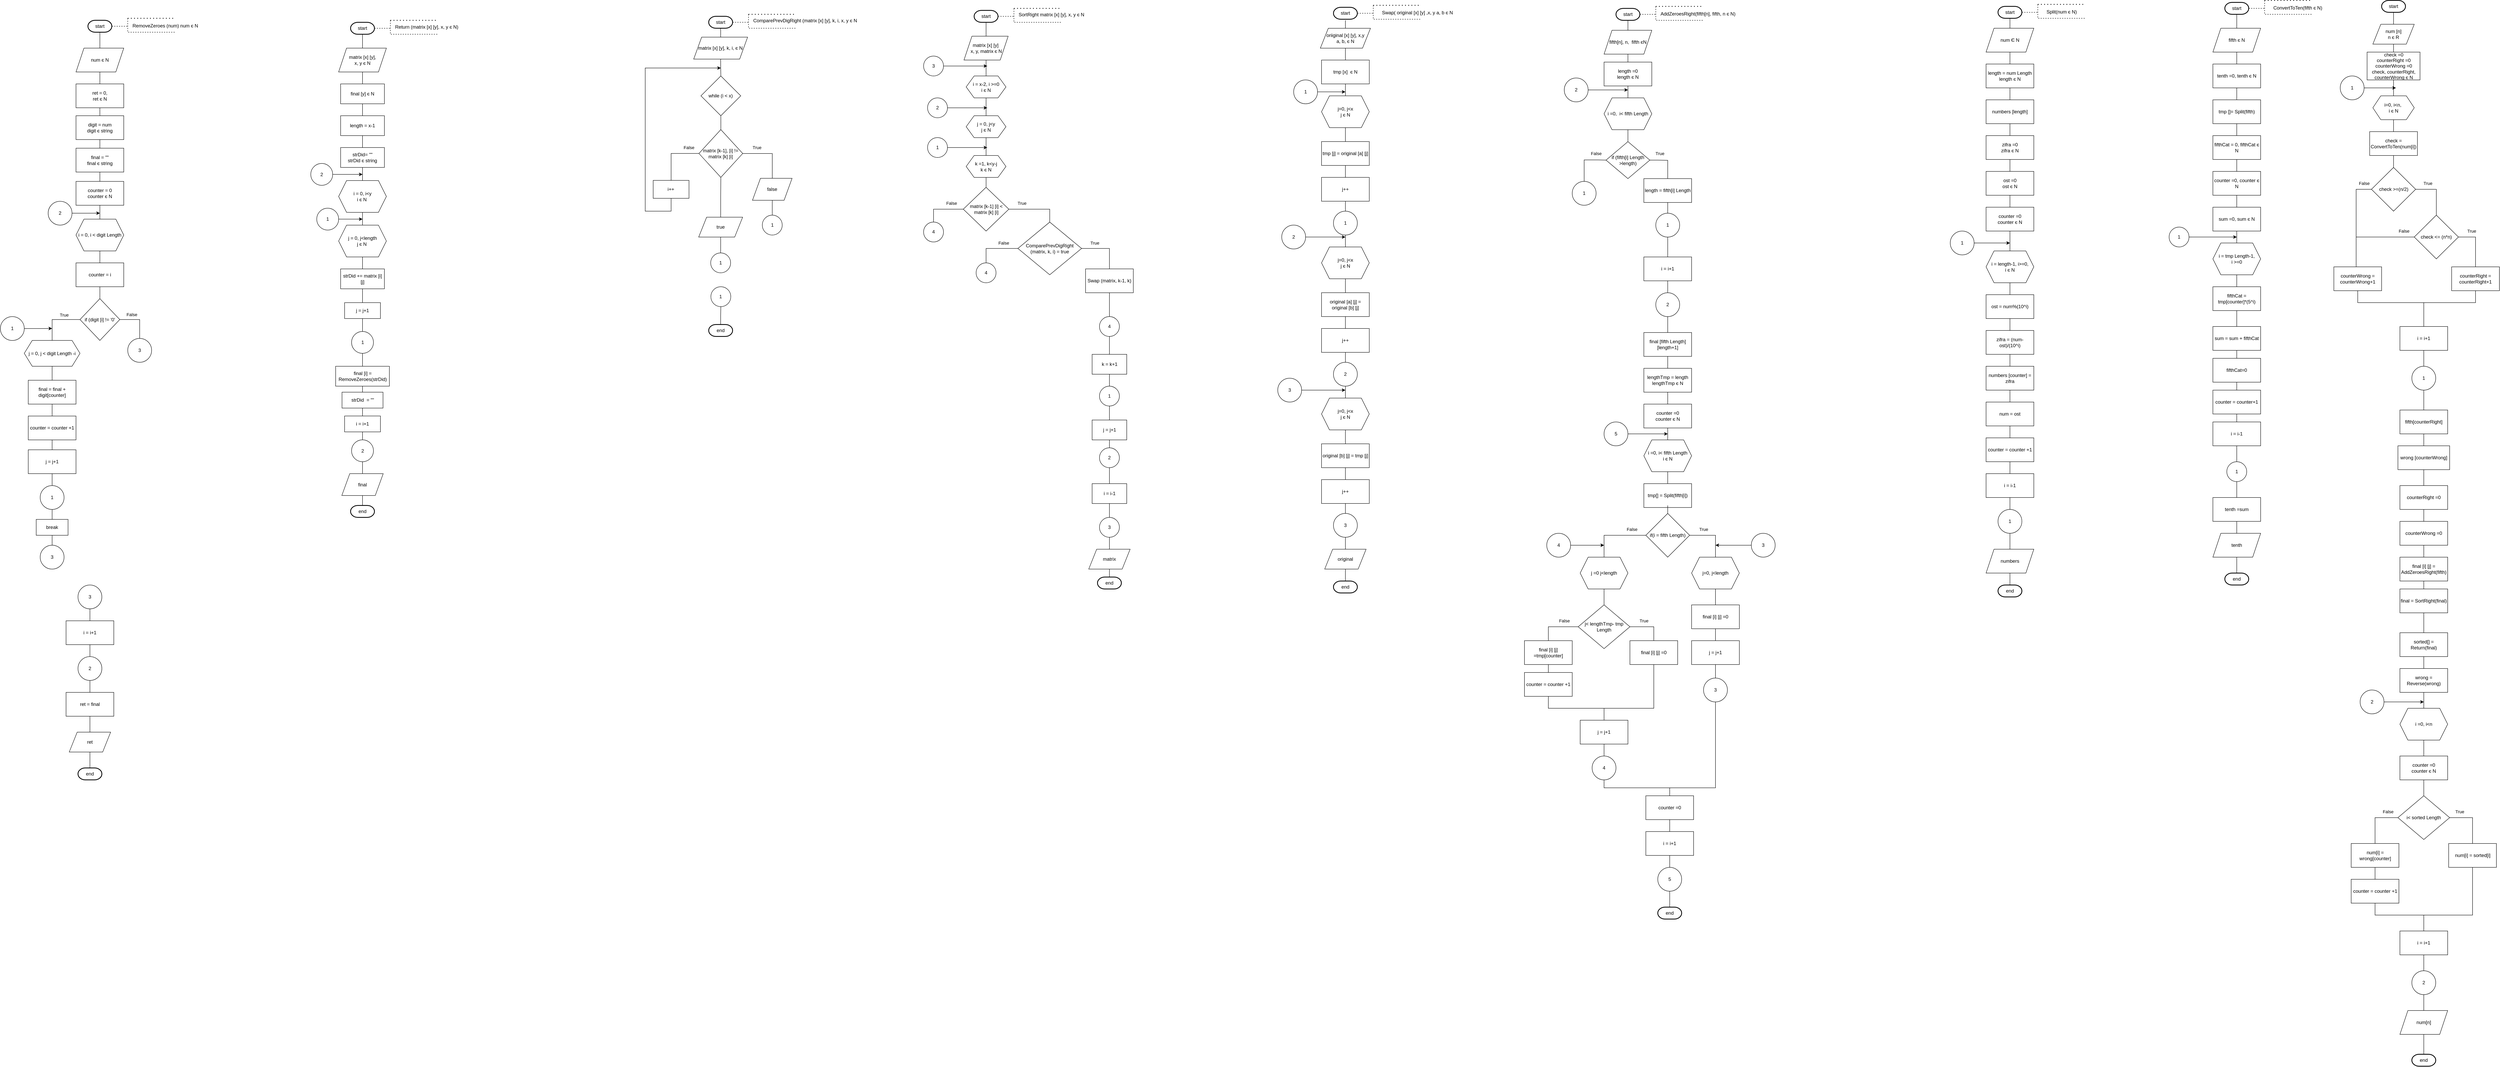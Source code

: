 <mxfile version="16.5.1" type="device" pages="2"><diagram id="VsBpOglHTntuMD9z8FwU" name="Страница 1"><mxGraphModel dx="8755" dy="1886" grid="1" gridSize="10" guides="1" tooltips="1" connect="1" arrows="1" fold="1" page="1" pageScale="1" pageWidth="827" pageHeight="1169" math="0" shadow="0"><root><mxCell id="0"/><mxCell id="1" parent="0"/><mxCell id="WPmrQ1afI4m0rsmeKuQh-1" value="start" style="strokeWidth=2;html=1;shape=mxgraph.flowchart.terminator;whiteSpace=wrap;hachureGap=4;pointerEvents=0;" parent="1" vertex="1"><mxGeometry x="384" y="20" width="60" height="30" as="geometry"/></mxCell><mxCell id="WPmrQ1afI4m0rsmeKuQh-3" style="edgeStyle=orthogonalEdgeStyle;rounded=0;orthogonalLoop=1;jettySize=auto;html=1;entryX=0.5;entryY=1;entryDx=0;entryDy=0;entryPerimeter=0;endArrow=none;endFill=0;" parent="1" source="WPmrQ1afI4m0rsmeKuQh-2" target="WPmrQ1afI4m0rsmeKuQh-1" edge="1"><mxGeometry relative="1" as="geometry"/></mxCell><mxCell id="WPmrQ1afI4m0rsmeKuQh-2" value="num [n]&lt;br&gt;n є R" style="shape=parallelogram;perimeter=parallelogramPerimeter;whiteSpace=wrap;html=1;fixedSize=1;" parent="1" vertex="1"><mxGeometry x="362" y="80" width="104" height="50" as="geometry"/></mxCell><mxCell id="WPmrQ1afI4m0rsmeKuQh-5" style="edgeStyle=orthogonalEdgeStyle;rounded=0;orthogonalLoop=1;jettySize=auto;html=1;entryX=0.5;entryY=1;entryDx=0;entryDy=0;endArrow=none;endFill=0;" parent="1" source="WPmrQ1afI4m0rsmeKuQh-4" target="WPmrQ1afI4m0rsmeKuQh-2" edge="1"><mxGeometry relative="1" as="geometry"/></mxCell><mxCell id="WPmrQ1afI4m0rsmeKuQh-4" value="check =0&lt;br&gt;counterRight =0&lt;br&gt;counterWrong =0&lt;br&gt;check, counterRight, counterWrong є N" style="rounded=0;whiteSpace=wrap;html=1;" parent="1" vertex="1"><mxGeometry x="347.5" y="150" width="133" height="70" as="geometry"/></mxCell><mxCell id="WPmrQ1afI4m0rsmeKuQh-7" style="edgeStyle=orthogonalEdgeStyle;rounded=0;orthogonalLoop=1;jettySize=auto;html=1;entryX=0.5;entryY=1;entryDx=0;entryDy=0;endArrow=none;endFill=0;" parent="1" source="WPmrQ1afI4m0rsmeKuQh-6" target="WPmrQ1afI4m0rsmeKuQh-4" edge="1"><mxGeometry relative="1" as="geometry"/></mxCell><mxCell id="WPmrQ1afI4m0rsmeKuQh-6" value="i=0, i&amp;lt;n,&amp;nbsp;&lt;br&gt;i є N" style="shape=hexagon;perimeter=hexagonPerimeter2;whiteSpace=wrap;html=1;fixedSize=1;" parent="1" vertex="1"><mxGeometry x="362" y="260" width="104" height="60" as="geometry"/></mxCell><mxCell id="WPmrQ1afI4m0rsmeKuQh-9" style="edgeStyle=orthogonalEdgeStyle;rounded=0;orthogonalLoop=1;jettySize=auto;html=1;entryX=0.5;entryY=1;entryDx=0;entryDy=0;endArrow=none;endFill=0;" parent="1" source="WPmrQ1afI4m0rsmeKuQh-8" target="WPmrQ1afI4m0rsmeKuQh-6" edge="1"><mxGeometry relative="1" as="geometry"/></mxCell><mxCell id="WPmrQ1afI4m0rsmeKuQh-8" value="check = ConvertToTen(num[i])" style="rounded=0;whiteSpace=wrap;html=1;" parent="1" vertex="1"><mxGeometry x="354" y="350" width="120" height="60" as="geometry"/></mxCell><mxCell id="WPmrQ1afI4m0rsmeKuQh-11" style="edgeStyle=orthogonalEdgeStyle;rounded=0;orthogonalLoop=1;jettySize=auto;html=1;entryX=0.5;entryY=1;entryDx=0;entryDy=0;endArrow=none;endFill=0;" parent="1" source="WPmrQ1afI4m0rsmeKuQh-10" target="WPmrQ1afI4m0rsmeKuQh-8" edge="1"><mxGeometry relative="1" as="geometry"/></mxCell><mxCell id="WPmrQ1afI4m0rsmeKuQh-14" value="True" style="edgeStyle=orthogonalEdgeStyle;rounded=0;orthogonalLoop=1;jettySize=auto;html=1;entryX=0.5;entryY=0;entryDx=0;entryDy=0;endArrow=none;endFill=0;" parent="1" source="WPmrQ1afI4m0rsmeKuQh-10" target="WPmrQ1afI4m0rsmeKuQh-13" edge="1"><mxGeometry x="-0.478" y="15" relative="1" as="geometry"><Array as="points"><mxPoint x="522" y="495"/></Array><mxPoint as="offset"/></mxGeometry></mxCell><mxCell id="WPmrQ1afI4m0rsmeKuQh-10" value="check &amp;gt;=(n/2)" style="rhombus;whiteSpace=wrap;html=1;" parent="1" vertex="1"><mxGeometry x="358.5" y="440" width="111" height="110" as="geometry"/></mxCell><mxCell id="WPmrQ1afI4m0rsmeKuQh-16" value="True" style="edgeStyle=orthogonalEdgeStyle;rounded=0;orthogonalLoop=1;jettySize=auto;html=1;entryX=0.5;entryY=0;entryDx=0;entryDy=0;endArrow=none;endFill=0;" parent="1" source="WPmrQ1afI4m0rsmeKuQh-13" target="WPmrQ1afI4m0rsmeKuQh-15" edge="1"><mxGeometry x="-0.44" y="15" relative="1" as="geometry"><Array as="points"><mxPoint x="620" y="615"/></Array><mxPoint as="offset"/></mxGeometry></mxCell><mxCell id="WPmrQ1afI4m0rsmeKuQh-13" value="check &amp;lt;= (n*n)" style="rhombus;whiteSpace=wrap;html=1;" parent="1" vertex="1"><mxGeometry x="466" y="560" width="111" height="110" as="geometry"/></mxCell><mxCell id="WPmrQ1afI4m0rsmeKuQh-43" style="edgeStyle=orthogonalEdgeStyle;rounded=0;orthogonalLoop=1;jettySize=auto;html=1;entryX=0.5;entryY=0;entryDx=0;entryDy=0;endArrow=none;endFill=0;" parent="1" source="WPmrQ1afI4m0rsmeKuQh-15" target="WPmrQ1afI4m0rsmeKuQh-41" edge="1"><mxGeometry relative="1" as="geometry"><Array as="points"><mxPoint x="620" y="780"/><mxPoint x="490" y="780"/></Array></mxGeometry></mxCell><mxCell id="WPmrQ1afI4m0rsmeKuQh-15" value="counterRight = counterRight+1" style="rounded=0;whiteSpace=wrap;html=1;" parent="1" vertex="1"><mxGeometry x="560" y="690" width="120" height="60" as="geometry"/></mxCell><mxCell id="WPmrQ1afI4m0rsmeKuQh-18" value="False" style="edgeStyle=orthogonalEdgeStyle;rounded=0;orthogonalLoop=1;jettySize=auto;html=1;entryX=0;entryY=0.5;entryDx=0;entryDy=0;endArrow=none;endFill=0;" parent="1" source="WPmrQ1afI4m0rsmeKuQh-17" target="WPmrQ1afI4m0rsmeKuQh-10" edge="1"><mxGeometry x="0.842" y="15" relative="1" as="geometry"><Array as="points"><mxPoint x="320" y="495"/></Array><mxPoint as="offset"/></mxGeometry></mxCell><mxCell id="WPmrQ1afI4m0rsmeKuQh-20" value="False" style="edgeStyle=orthogonalEdgeStyle;rounded=0;orthogonalLoop=1;jettySize=auto;html=1;entryX=0;entryY=0.5;entryDx=0;entryDy=0;endArrow=none;endFill=0;" parent="1" source="WPmrQ1afI4m0rsmeKuQh-17" target="WPmrQ1afI4m0rsmeKuQh-13" edge="1"><mxGeometry x="0.765" y="15" relative="1" as="geometry"><Array as="points"><mxPoint x="320" y="615"/></Array><mxPoint as="offset"/></mxGeometry></mxCell><mxCell id="WPmrQ1afI4m0rsmeKuQh-44" style="edgeStyle=orthogonalEdgeStyle;rounded=0;orthogonalLoop=1;jettySize=auto;html=1;endArrow=none;endFill=0;" parent="1" source="WPmrQ1afI4m0rsmeKuQh-17" edge="1"><mxGeometry relative="1" as="geometry"><mxPoint x="490" y="830" as="targetPoint"/><Array as="points"><mxPoint x="324" y="780"/><mxPoint x="490" y="780"/></Array></mxGeometry></mxCell><mxCell id="WPmrQ1afI4m0rsmeKuQh-17" value="counterWrong = counterWrong+1" style="rounded=0;whiteSpace=wrap;html=1;" parent="1" vertex="1"><mxGeometry x="264" y="690" width="120" height="60" as="geometry"/></mxCell><mxCell id="WPmrQ1afI4m0rsmeKuQh-49" style="edgeStyle=orthogonalEdgeStyle;rounded=0;orthogonalLoop=1;jettySize=auto;html=1;entryX=0.5;entryY=1;entryDx=0;entryDy=0;endArrow=none;endFill=0;" parent="1" source="WPmrQ1afI4m0rsmeKuQh-21" target="WPmrQ1afI4m0rsmeKuQh-45" edge="1"><mxGeometry relative="1" as="geometry"/></mxCell><mxCell id="WPmrQ1afI4m0rsmeKuQh-21" value="fifth[counterRight]" style="rounded=0;whiteSpace=wrap;html=1;" parent="1" vertex="1"><mxGeometry x="430" y="1050" width="120" height="60" as="geometry"/></mxCell><mxCell id="WPmrQ1afI4m0rsmeKuQh-25" style="edgeStyle=orthogonalEdgeStyle;rounded=0;orthogonalLoop=1;jettySize=auto;html=1;entryX=0.5;entryY=1;entryDx=0;entryDy=0;endArrow=none;endFill=0;" parent="1" source="WPmrQ1afI4m0rsmeKuQh-24" target="WPmrQ1afI4m0rsmeKuQh-21" edge="1"><mxGeometry relative="1" as="geometry"/></mxCell><mxCell id="WPmrQ1afI4m0rsmeKuQh-24" value="wrong [counterWrong]" style="rounded=0;whiteSpace=wrap;html=1;" parent="1" vertex="1"><mxGeometry x="425" y="1140" width="130" height="60" as="geometry"/></mxCell><mxCell id="WPmrQ1afI4m0rsmeKuQh-27" style="edgeStyle=orthogonalEdgeStyle;rounded=0;orthogonalLoop=1;jettySize=auto;html=1;entryX=0.5;entryY=1;entryDx=0;entryDy=0;endArrow=none;endFill=0;" parent="1" source="WPmrQ1afI4m0rsmeKuQh-26" target="WPmrQ1afI4m0rsmeKuQh-24" edge="1"><mxGeometry relative="1" as="geometry"/></mxCell><mxCell id="WPmrQ1afI4m0rsmeKuQh-26" value="counterRight =0" style="rounded=0;whiteSpace=wrap;html=1;" parent="1" vertex="1"><mxGeometry x="430" y="1240" width="120" height="60" as="geometry"/></mxCell><mxCell id="WPmrQ1afI4m0rsmeKuQh-29" style="edgeStyle=orthogonalEdgeStyle;rounded=0;orthogonalLoop=1;jettySize=auto;html=1;entryX=0.5;entryY=1;entryDx=0;entryDy=0;endArrow=none;endFill=0;" parent="1" source="WPmrQ1afI4m0rsmeKuQh-28" target="WPmrQ1afI4m0rsmeKuQh-26" edge="1"><mxGeometry relative="1" as="geometry"/></mxCell><mxCell id="WPmrQ1afI4m0rsmeKuQh-28" value="counterWrong =0" style="rounded=0;whiteSpace=wrap;html=1;" parent="1" vertex="1"><mxGeometry x="430" y="1330" width="120" height="60" as="geometry"/></mxCell><mxCell id="WPmrQ1afI4m0rsmeKuQh-31" style="edgeStyle=orthogonalEdgeStyle;rounded=0;orthogonalLoop=1;jettySize=auto;html=1;entryX=0.5;entryY=1;entryDx=0;entryDy=0;endArrow=none;endFill=0;" parent="1" source="WPmrQ1afI4m0rsmeKuQh-30" target="WPmrQ1afI4m0rsmeKuQh-28" edge="1"><mxGeometry relative="1" as="geometry"/></mxCell><mxCell id="WPmrQ1afI4m0rsmeKuQh-30" value="final [i] [j] = AddZeroesRight(fifth)" style="rounded=0;whiteSpace=wrap;html=1;" parent="1" vertex="1"><mxGeometry x="430" y="1420" width="120" height="60" as="geometry"/></mxCell><mxCell id="WPmrQ1afI4m0rsmeKuQh-33" style="edgeStyle=orthogonalEdgeStyle;rounded=0;orthogonalLoop=1;jettySize=auto;html=1;entryX=0.5;entryY=1;entryDx=0;entryDy=0;endArrow=none;endFill=0;" parent="1" source="WPmrQ1afI4m0rsmeKuQh-32" target="WPmrQ1afI4m0rsmeKuQh-30" edge="1"><mxGeometry relative="1" as="geometry"/></mxCell><mxCell id="WPmrQ1afI4m0rsmeKuQh-32" value="final = SortRight(final)" style="rounded=0;whiteSpace=wrap;html=1;" parent="1" vertex="1"><mxGeometry x="430" y="1500" width="120" height="60" as="geometry"/></mxCell><mxCell id="WPmrQ1afI4m0rsmeKuQh-51" style="edgeStyle=orthogonalEdgeStyle;rounded=0;orthogonalLoop=1;jettySize=auto;html=1;entryX=0.5;entryY=1;entryDx=0;entryDy=0;endArrow=none;endFill=0;" parent="1" source="WPmrQ1afI4m0rsmeKuQh-36" target="WPmrQ1afI4m0rsmeKuQh-32" edge="1"><mxGeometry relative="1" as="geometry"/></mxCell><mxCell id="WPmrQ1afI4m0rsmeKuQh-36" value="sorted[] = Return(final)" style="rounded=0;whiteSpace=wrap;html=1;" parent="1" vertex="1"><mxGeometry x="430" y="1610" width="120" height="60" as="geometry"/></mxCell><mxCell id="WPmrQ1afI4m0rsmeKuQh-39" style="edgeStyle=orthogonalEdgeStyle;rounded=0;orthogonalLoop=1;jettySize=auto;html=1;entryX=0.5;entryY=1;entryDx=0;entryDy=0;endArrow=none;endFill=0;" parent="1" source="WPmrQ1afI4m0rsmeKuQh-38" target="WPmrQ1afI4m0rsmeKuQh-36" edge="1"><mxGeometry relative="1" as="geometry"/></mxCell><mxCell id="WPmrQ1afI4m0rsmeKuQh-38" value="wrong = Reverse(wrong)" style="rounded=0;whiteSpace=wrap;html=1;" parent="1" vertex="1"><mxGeometry x="430" y="1700" width="120" height="60" as="geometry"/></mxCell><mxCell id="WPmrQ1afI4m0rsmeKuQh-52" style="edgeStyle=orthogonalEdgeStyle;rounded=0;orthogonalLoop=1;jettySize=auto;html=1;entryX=0.5;entryY=1;entryDx=0;entryDy=0;endArrow=none;endFill=0;" parent="1" source="WPmrQ1afI4m0rsmeKuQh-40" target="WPmrQ1afI4m0rsmeKuQh-38" edge="1"><mxGeometry relative="1" as="geometry"/></mxCell><mxCell id="WPmrQ1afI4m0rsmeKuQh-40" value="i =0, i&amp;lt;n" style="shape=hexagon;perimeter=hexagonPerimeter2;whiteSpace=wrap;html=1;fixedSize=1;" parent="1" vertex="1"><mxGeometry x="430" y="1800" width="120" height="80" as="geometry"/></mxCell><mxCell id="WPmrQ1afI4m0rsmeKuQh-41" value="i = i+1" style="rounded=0;whiteSpace=wrap;html=1;" parent="1" vertex="1"><mxGeometry x="430" y="840" width="120" height="60" as="geometry"/></mxCell><mxCell id="WPmrQ1afI4m0rsmeKuQh-46" style="edgeStyle=orthogonalEdgeStyle;rounded=0;orthogonalLoop=1;jettySize=auto;html=1;entryX=0.5;entryY=1;entryDx=0;entryDy=0;endArrow=none;endFill=0;" parent="1" source="WPmrQ1afI4m0rsmeKuQh-45" target="WPmrQ1afI4m0rsmeKuQh-41" edge="1"><mxGeometry relative="1" as="geometry"/></mxCell><mxCell id="WPmrQ1afI4m0rsmeKuQh-45" value="1" style="ellipse;whiteSpace=wrap;html=1;aspect=fixed;" parent="1" vertex="1"><mxGeometry x="460" y="940" width="60" height="60" as="geometry"/></mxCell><mxCell id="WPmrQ1afI4m0rsmeKuQh-48" style="edgeStyle=orthogonalEdgeStyle;rounded=0;orthogonalLoop=1;jettySize=auto;html=1;endArrow=classic;endFill=1;" parent="1" source="WPmrQ1afI4m0rsmeKuQh-47" edge="1"><mxGeometry relative="1" as="geometry"><mxPoint x="420" y="240" as="targetPoint"/></mxGeometry></mxCell><mxCell id="WPmrQ1afI4m0rsmeKuQh-47" value="1" style="ellipse;whiteSpace=wrap;html=1;aspect=fixed;" parent="1" vertex="1"><mxGeometry x="280" y="210" width="60" height="60" as="geometry"/></mxCell><mxCell id="WPmrQ1afI4m0rsmeKuQh-54" value="True" style="edgeStyle=orthogonalEdgeStyle;rounded=0;orthogonalLoop=1;jettySize=auto;html=1;entryX=0.5;entryY=0;entryDx=0;entryDy=0;endArrow=none;endFill=0;" parent="1" source="WPmrQ1afI4m0rsmeKuQh-50" target="WPmrQ1afI4m0rsmeKuQh-53" edge="1"><mxGeometry x="-0.6" y="15" relative="1" as="geometry"><Array as="points"><mxPoint x="612.5" y="2075"/></Array><mxPoint as="offset"/></mxGeometry></mxCell><mxCell id="WPmrQ1afI4m0rsmeKuQh-60" style="edgeStyle=orthogonalEdgeStyle;rounded=0;orthogonalLoop=1;jettySize=auto;html=1;entryX=0.5;entryY=1;entryDx=0;entryDy=0;endArrow=none;endFill=0;" parent="1" source="WPmrQ1afI4m0rsmeKuQh-50" target="WPmrQ1afI4m0rsmeKuQh-58" edge="1"><mxGeometry relative="1" as="geometry"/></mxCell><mxCell id="WPmrQ1afI4m0rsmeKuQh-50" value="i&amp;lt; sorted Length" style="rhombus;whiteSpace=wrap;html=1;" parent="1" vertex="1"><mxGeometry x="425" y="2020" width="130" height="110" as="geometry"/></mxCell><mxCell id="WPmrQ1afI4m0rsmeKuQh-66" style="edgeStyle=orthogonalEdgeStyle;rounded=0;orthogonalLoop=1;jettySize=auto;html=1;endArrow=none;endFill=0;" parent="1" source="WPmrQ1afI4m0rsmeKuQh-53" edge="1"><mxGeometry relative="1" as="geometry"><mxPoint x="490" y="2330.0" as="targetPoint"/><Array as="points"><mxPoint x="612" y="2320"/><mxPoint x="490" y="2320"/></Array></mxGeometry></mxCell><mxCell id="WPmrQ1afI4m0rsmeKuQh-53" value="num[i] = sorted[i]" style="rounded=0;whiteSpace=wrap;html=1;" parent="1" vertex="1"><mxGeometry x="552.5" y="2140" width="120" height="60" as="geometry"/></mxCell><mxCell id="WPmrQ1afI4m0rsmeKuQh-61" value="False" style="edgeStyle=orthogonalEdgeStyle;rounded=0;orthogonalLoop=1;jettySize=auto;html=1;entryX=0;entryY=0.5;entryDx=0;entryDy=0;endArrow=none;endFill=0;" parent="1" source="WPmrQ1afI4m0rsmeKuQh-56" target="WPmrQ1afI4m0rsmeKuQh-50" edge="1"><mxGeometry x="0.592" y="15" relative="1" as="geometry"><mxPoint as="offset"/></mxGeometry></mxCell><mxCell id="WPmrQ1afI4m0rsmeKuQh-63" value="" style="edgeStyle=orthogonalEdgeStyle;rounded=0;orthogonalLoop=1;jettySize=auto;html=1;endArrow=none;endFill=0;" parent="1" source="WPmrQ1afI4m0rsmeKuQh-56" target="WPmrQ1afI4m0rsmeKuQh-57" edge="1"><mxGeometry relative="1" as="geometry"/></mxCell><mxCell id="WPmrQ1afI4m0rsmeKuQh-56" value="num[i] = wrong[counter]" style="rounded=0;whiteSpace=wrap;html=1;" parent="1" vertex="1"><mxGeometry x="307.5" y="2140" width="120" height="60" as="geometry"/></mxCell><mxCell id="WPmrQ1afI4m0rsmeKuQh-62" style="edgeStyle=orthogonalEdgeStyle;rounded=0;orthogonalLoop=1;jettySize=auto;html=1;endArrow=none;endFill=0;" parent="1" source="WPmrQ1afI4m0rsmeKuQh-57" target="WPmrQ1afI4m0rsmeKuQh-56" edge="1"><mxGeometry relative="1" as="geometry"/></mxCell><mxCell id="WPmrQ1afI4m0rsmeKuQh-65" style="edgeStyle=orthogonalEdgeStyle;rounded=0;orthogonalLoop=1;jettySize=auto;html=1;entryX=0.5;entryY=0;entryDx=0;entryDy=0;endArrow=none;endFill=0;" parent="1" source="WPmrQ1afI4m0rsmeKuQh-57" target="WPmrQ1afI4m0rsmeKuQh-64" edge="1"><mxGeometry relative="1" as="geometry"><Array as="points"><mxPoint x="368" y="2320"/><mxPoint x="490" y="2320"/></Array></mxGeometry></mxCell><mxCell id="WPmrQ1afI4m0rsmeKuQh-57" value="counter = counter +1" style="rounded=0;whiteSpace=wrap;html=1;" parent="1" vertex="1"><mxGeometry x="307.5" y="2230" width="120" height="60" as="geometry"/></mxCell><mxCell id="WPmrQ1afI4m0rsmeKuQh-59" style="edgeStyle=orthogonalEdgeStyle;rounded=0;orthogonalLoop=1;jettySize=auto;html=1;entryX=0.5;entryY=1;entryDx=0;entryDy=0;endArrow=none;endFill=0;" parent="1" source="WPmrQ1afI4m0rsmeKuQh-58" target="WPmrQ1afI4m0rsmeKuQh-40" edge="1"><mxGeometry relative="1" as="geometry"/></mxCell><mxCell id="WPmrQ1afI4m0rsmeKuQh-58" value="counter =0&lt;br&gt;counter є N" style="rounded=0;whiteSpace=wrap;html=1;" parent="1" vertex="1"><mxGeometry x="430" y="1920" width="120" height="60" as="geometry"/></mxCell><mxCell id="WPmrQ1afI4m0rsmeKuQh-64" value="i = i+1" style="rounded=0;whiteSpace=wrap;html=1;" parent="1" vertex="1"><mxGeometry x="430" y="2360" width="120" height="60" as="geometry"/></mxCell><mxCell id="WPmrQ1afI4m0rsmeKuQh-68" style="edgeStyle=orthogonalEdgeStyle;rounded=0;orthogonalLoop=1;jettySize=auto;html=1;entryX=0.5;entryY=1;entryDx=0;entryDy=0;endArrow=none;endFill=0;" parent="1" source="WPmrQ1afI4m0rsmeKuQh-67" target="WPmrQ1afI4m0rsmeKuQh-64" edge="1"><mxGeometry relative="1" as="geometry"/></mxCell><mxCell id="WPmrQ1afI4m0rsmeKuQh-67" value="2" style="ellipse;whiteSpace=wrap;html=1;aspect=fixed;" parent="1" vertex="1"><mxGeometry x="460" y="2460" width="60" height="60" as="geometry"/></mxCell><mxCell id="WPmrQ1afI4m0rsmeKuQh-70" style="edgeStyle=orthogonalEdgeStyle;rounded=0;orthogonalLoop=1;jettySize=auto;html=1;endArrow=classic;endFill=1;" parent="1" source="WPmrQ1afI4m0rsmeKuQh-69" edge="1"><mxGeometry relative="1" as="geometry"><mxPoint x="490" y="1784" as="targetPoint"/></mxGeometry></mxCell><mxCell id="WPmrQ1afI4m0rsmeKuQh-69" value="2" style="ellipse;whiteSpace=wrap;html=1;aspect=fixed;" parent="1" vertex="1"><mxGeometry x="330" y="1754" width="60" height="60" as="geometry"/></mxCell><mxCell id="WPmrQ1afI4m0rsmeKuQh-72" style="edgeStyle=orthogonalEdgeStyle;rounded=0;orthogonalLoop=1;jettySize=auto;html=1;endArrow=none;endFill=0;" parent="1" source="WPmrQ1afI4m0rsmeKuQh-71" target="WPmrQ1afI4m0rsmeKuQh-67" edge="1"><mxGeometry relative="1" as="geometry"/></mxCell><mxCell id="WPmrQ1afI4m0rsmeKuQh-71" value="num[n]" style="shape=parallelogram;perimeter=parallelogramPerimeter;whiteSpace=wrap;html=1;fixedSize=1;" parent="1" vertex="1"><mxGeometry x="430" y="2560" width="120" height="60" as="geometry"/></mxCell><mxCell id="WPmrQ1afI4m0rsmeKuQh-74" style="edgeStyle=orthogonalEdgeStyle;rounded=0;orthogonalLoop=1;jettySize=auto;html=1;entryX=0.5;entryY=1;entryDx=0;entryDy=0;endArrow=none;endFill=0;" parent="1" source="WPmrQ1afI4m0rsmeKuQh-73" target="WPmrQ1afI4m0rsmeKuQh-71" edge="1"><mxGeometry relative="1" as="geometry"/></mxCell><mxCell id="WPmrQ1afI4m0rsmeKuQh-73" value="end" style="strokeWidth=2;html=1;shape=mxgraph.flowchart.terminator;whiteSpace=wrap;hachureGap=4;pointerEvents=0;" parent="1" vertex="1"><mxGeometry x="460" y="2670" width="60" height="30" as="geometry"/></mxCell><mxCell id="bWfG8geNDGjvMk4J1g53-1" style="edgeStyle=orthogonalEdgeStyle;rounded=0;orthogonalLoop=1;jettySize=auto;html=1;entryX=0;entryY=0.5;entryDx=0;entryDy=0;endArrow=none;endFill=0;dashed=1;" parent="1" source="bWfG8geNDGjvMk4J1g53-2" edge="1"><mxGeometry relative="1" as="geometry"><mxPoint x="90" y="40" as="targetPoint"/></mxGeometry></mxCell><mxCell id="bWfG8geNDGjvMk4J1g53-2" value="start" style="strokeWidth=2;html=1;shape=mxgraph.flowchart.terminator;whiteSpace=wrap;hachureGap=4;pointerEvents=0;" parent="1" vertex="1"><mxGeometry x="-10" y="25" width="60" height="30" as="geometry"/></mxCell><mxCell id="bWfG8geNDGjvMk4J1g53-3" value="" style="endArrow=none;dashed=1;html=1;rounded=0;edgeStyle=orthogonalEdgeStyle;" parent="1" edge="1"><mxGeometry width="50" height="50" relative="1" as="geometry"><mxPoint x="90" y="20" as="sourcePoint"/><mxPoint x="210" y="55" as="targetPoint"/><Array as="points"><mxPoint x="90" y="55"/></Array></mxGeometry></mxCell><mxCell id="bWfG8geNDGjvMk4J1g53-4" value="" style="endArrow=none;dashed=1;html=1;dashPattern=1 3;strokeWidth=2;rounded=0;edgeStyle=orthogonalEdgeStyle;" parent="1" edge="1"><mxGeometry width="50" height="50" relative="1" as="geometry"><mxPoint x="90" y="20" as="sourcePoint"/><mxPoint x="210" y="20" as="targetPoint"/><Array as="points"><mxPoint x="100" y="20"/><mxPoint x="100" y="20"/></Array></mxGeometry></mxCell><mxCell id="bWfG8geNDGjvMk4J1g53-5" value="&lt;div style=&quot;text-align: center&quot;&gt;&lt;font face=&quot;helvetica&quot;&gt;ConvertToTen(fifth є N)&lt;/font&gt;&lt;/div&gt;" style="text;whiteSpace=wrap;html=1;" parent="1" vertex="1"><mxGeometry x="110" y="25" width="130" height="20" as="geometry"/></mxCell><mxCell id="_6QWQ12ROV0YSThvdh_5-2" style="edgeStyle=orthogonalEdgeStyle;rounded=0;orthogonalLoop=1;jettySize=auto;html=1;entryX=0.5;entryY=1;entryDx=0;entryDy=0;entryPerimeter=0;endArrow=none;endFill=0;" parent="1" source="_6QWQ12ROV0YSThvdh_5-1" target="bWfG8geNDGjvMk4J1g53-2" edge="1"><mxGeometry relative="1" as="geometry"/></mxCell><mxCell id="_6QWQ12ROV0YSThvdh_5-1" value="fifth є N" style="shape=parallelogram;perimeter=parallelogramPerimeter;whiteSpace=wrap;html=1;fixedSize=1;" parent="1" vertex="1"><mxGeometry x="-40" y="90" width="120" height="60" as="geometry"/></mxCell><mxCell id="_6QWQ12ROV0YSThvdh_5-4" style="edgeStyle=orthogonalEdgeStyle;rounded=0;orthogonalLoop=1;jettySize=auto;html=1;entryX=0.5;entryY=1;entryDx=0;entryDy=0;endArrow=none;endFill=0;" parent="1" source="_6QWQ12ROV0YSThvdh_5-3" target="_6QWQ12ROV0YSThvdh_5-1" edge="1"><mxGeometry relative="1" as="geometry"/></mxCell><mxCell id="_6QWQ12ROV0YSThvdh_5-3" value="tenth =0, tenth є N" style="rounded=0;whiteSpace=wrap;html=1;" parent="1" vertex="1"><mxGeometry x="-40" y="180" width="120" height="60" as="geometry"/></mxCell><mxCell id="_6QWQ12ROV0YSThvdh_5-6" style="edgeStyle=orthogonalEdgeStyle;rounded=0;orthogonalLoop=1;jettySize=auto;html=1;endArrow=none;endFill=0;" parent="1" source="_6QWQ12ROV0YSThvdh_5-5" target="_6QWQ12ROV0YSThvdh_5-3" edge="1"><mxGeometry relative="1" as="geometry"/></mxCell><mxCell id="_6QWQ12ROV0YSThvdh_5-5" value="tmp []= Split(fifth)" style="rounded=0;whiteSpace=wrap;html=1;" parent="1" vertex="1"><mxGeometry x="-40" y="270" width="120" height="60" as="geometry"/></mxCell><mxCell id="_6QWQ12ROV0YSThvdh_5-8" style="edgeStyle=orthogonalEdgeStyle;rounded=0;orthogonalLoop=1;jettySize=auto;html=1;endArrow=none;endFill=0;" parent="1" source="_6QWQ12ROV0YSThvdh_5-7" target="_6QWQ12ROV0YSThvdh_5-5" edge="1"><mxGeometry relative="1" as="geometry"/></mxCell><mxCell id="_6QWQ12ROV0YSThvdh_5-7" value="fifthCat = 0, fifthCat є N" style="rounded=0;whiteSpace=wrap;html=1;" parent="1" vertex="1"><mxGeometry x="-40" y="360" width="120" height="60" as="geometry"/></mxCell><mxCell id="_6QWQ12ROV0YSThvdh_5-10" style="edgeStyle=orthogonalEdgeStyle;rounded=0;orthogonalLoop=1;jettySize=auto;html=1;entryX=0.5;entryY=1;entryDx=0;entryDy=0;endArrow=none;endFill=0;" parent="1" source="_6QWQ12ROV0YSThvdh_5-9" target="_6QWQ12ROV0YSThvdh_5-7" edge="1"><mxGeometry relative="1" as="geometry"/></mxCell><mxCell id="_6QWQ12ROV0YSThvdh_5-9" value="counter =0, counter є N" style="rounded=0;whiteSpace=wrap;html=1;" parent="1" vertex="1"><mxGeometry x="-40" y="450" width="120" height="60" as="geometry"/></mxCell><mxCell id="_6QWQ12ROV0YSThvdh_5-12" style="edgeStyle=orthogonalEdgeStyle;rounded=0;orthogonalLoop=1;jettySize=auto;html=1;entryX=0.5;entryY=1;entryDx=0;entryDy=0;endArrow=none;endFill=0;" parent="1" source="_6QWQ12ROV0YSThvdh_5-11" target="_6QWQ12ROV0YSThvdh_5-9" edge="1"><mxGeometry relative="1" as="geometry"/></mxCell><mxCell id="_6QWQ12ROV0YSThvdh_5-11" value="sum =0, sum є N" style="rounded=0;whiteSpace=wrap;html=1;" parent="1" vertex="1"><mxGeometry x="-40" y="540" width="120" height="60" as="geometry"/></mxCell><mxCell id="_6QWQ12ROV0YSThvdh_5-14" style="edgeStyle=orthogonalEdgeStyle;rounded=0;orthogonalLoop=1;jettySize=auto;html=1;endArrow=none;endFill=0;" parent="1" source="_6QWQ12ROV0YSThvdh_5-13" target="_6QWQ12ROV0YSThvdh_5-11" edge="1"><mxGeometry relative="1" as="geometry"/></mxCell><mxCell id="_6QWQ12ROV0YSThvdh_5-13" value="i = tmp Length-1, &lt;br&gt;i &amp;gt;=0" style="shape=hexagon;perimeter=hexagonPerimeter2;whiteSpace=wrap;html=1;fixedSize=1;" parent="1" vertex="1"><mxGeometry x="-40" y="630" width="120" height="80" as="geometry"/></mxCell><mxCell id="_6QWQ12ROV0YSThvdh_5-16" style="edgeStyle=orthogonalEdgeStyle;rounded=0;orthogonalLoop=1;jettySize=auto;html=1;endArrow=none;endFill=0;" parent="1" source="_6QWQ12ROV0YSThvdh_5-15" target="_6QWQ12ROV0YSThvdh_5-13" edge="1"><mxGeometry relative="1" as="geometry"/></mxCell><mxCell id="_6QWQ12ROV0YSThvdh_5-15" value="fifthCat = tmp[counter]*(5^i)" style="rounded=0;whiteSpace=wrap;html=1;" parent="1" vertex="1"><mxGeometry x="-40" y="740" width="120" height="60" as="geometry"/></mxCell><mxCell id="_6QWQ12ROV0YSThvdh_5-18" style="edgeStyle=orthogonalEdgeStyle;rounded=0;orthogonalLoop=1;jettySize=auto;html=1;entryX=0.5;entryY=1;entryDx=0;entryDy=0;endArrow=none;endFill=0;" parent="1" source="_6QWQ12ROV0YSThvdh_5-17" target="_6QWQ12ROV0YSThvdh_5-15" edge="1"><mxGeometry relative="1" as="geometry"/></mxCell><mxCell id="_6QWQ12ROV0YSThvdh_5-17" value="sum = sum + fifthCat" style="rounded=0;whiteSpace=wrap;html=1;" parent="1" vertex="1"><mxGeometry x="-40" y="840" width="120" height="60" as="geometry"/></mxCell><mxCell id="_6QWQ12ROV0YSThvdh_5-20" style="edgeStyle=orthogonalEdgeStyle;rounded=0;orthogonalLoop=1;jettySize=auto;html=1;entryX=0.5;entryY=1;entryDx=0;entryDy=0;endArrow=none;endFill=0;" parent="1" source="_6QWQ12ROV0YSThvdh_5-19" target="_6QWQ12ROV0YSThvdh_5-17" edge="1"><mxGeometry relative="1" as="geometry"/></mxCell><mxCell id="_6QWQ12ROV0YSThvdh_5-19" value="fifthCat=0" style="rounded=0;whiteSpace=wrap;html=1;" parent="1" vertex="1"><mxGeometry x="-40" y="920" width="120" height="60" as="geometry"/></mxCell><mxCell id="_6QWQ12ROV0YSThvdh_5-23" style="edgeStyle=orthogonalEdgeStyle;rounded=0;orthogonalLoop=1;jettySize=auto;html=1;entryX=0.5;entryY=1;entryDx=0;entryDy=0;endArrow=none;endFill=0;" parent="1" source="_6QWQ12ROV0YSThvdh_5-22" target="_6QWQ12ROV0YSThvdh_5-19" edge="1"><mxGeometry relative="1" as="geometry"/></mxCell><mxCell id="_6QWQ12ROV0YSThvdh_5-22" value="counter = counter+1" style="rounded=0;whiteSpace=wrap;html=1;" parent="1" vertex="1"><mxGeometry x="-40" y="1000" width="120" height="60" as="geometry"/></mxCell><mxCell id="_6QWQ12ROV0YSThvdh_5-25" style="edgeStyle=orthogonalEdgeStyle;rounded=0;orthogonalLoop=1;jettySize=auto;html=1;entryX=0.5;entryY=1;entryDx=0;entryDy=0;endArrow=none;endFill=0;" parent="1" source="_6QWQ12ROV0YSThvdh_5-24" target="_6QWQ12ROV0YSThvdh_5-22" edge="1"><mxGeometry relative="1" as="geometry"/></mxCell><mxCell id="_6QWQ12ROV0YSThvdh_5-24" value="i = i-1" style="rounded=0;whiteSpace=wrap;html=1;" parent="1" vertex="1"><mxGeometry x="-40" y="1080" width="120" height="60" as="geometry"/></mxCell><mxCell id="_6QWQ12ROV0YSThvdh_5-27" style="edgeStyle=orthogonalEdgeStyle;rounded=0;orthogonalLoop=1;jettySize=auto;html=1;entryX=0.5;entryY=1;entryDx=0;entryDy=0;endArrow=none;endFill=0;" parent="1" source="_6QWQ12ROV0YSThvdh_5-26" target="_6QWQ12ROV0YSThvdh_5-24" edge="1"><mxGeometry relative="1" as="geometry"/></mxCell><mxCell id="_6QWQ12ROV0YSThvdh_5-26" value="1" style="ellipse;whiteSpace=wrap;html=1;aspect=fixed;" parent="1" vertex="1"><mxGeometry x="-5" y="1180" width="50" height="50" as="geometry"/></mxCell><mxCell id="_6QWQ12ROV0YSThvdh_5-29" style="edgeStyle=orthogonalEdgeStyle;rounded=0;orthogonalLoop=1;jettySize=auto;html=1;endArrow=classic;endFill=1;" parent="1" source="_6QWQ12ROV0YSThvdh_5-28" edge="1"><mxGeometry relative="1" as="geometry"><mxPoint x="20" y="615" as="targetPoint"/></mxGeometry></mxCell><mxCell id="_6QWQ12ROV0YSThvdh_5-28" value="1" style="ellipse;whiteSpace=wrap;html=1;aspect=fixed;" parent="1" vertex="1"><mxGeometry x="-150" y="590" width="50" height="50" as="geometry"/></mxCell><mxCell id="_6QWQ12ROV0YSThvdh_5-31" style="edgeStyle=orthogonalEdgeStyle;rounded=0;orthogonalLoop=1;jettySize=auto;html=1;entryX=0.5;entryY=1;entryDx=0;entryDy=0;endArrow=none;endFill=0;" parent="1" source="_6QWQ12ROV0YSThvdh_5-30" target="_6QWQ12ROV0YSThvdh_5-26" edge="1"><mxGeometry relative="1" as="geometry"/></mxCell><mxCell id="_6QWQ12ROV0YSThvdh_5-30" value="tenth =sum" style="rounded=0;whiteSpace=wrap;html=1;" parent="1" vertex="1"><mxGeometry x="-40" y="1270" width="120" height="60" as="geometry"/></mxCell><mxCell id="_6QWQ12ROV0YSThvdh_5-33" style="edgeStyle=orthogonalEdgeStyle;rounded=0;orthogonalLoop=1;jettySize=auto;html=1;entryX=0.5;entryY=1;entryDx=0;entryDy=0;endArrow=none;endFill=0;" parent="1" source="_6QWQ12ROV0YSThvdh_5-32" target="_6QWQ12ROV0YSThvdh_5-30" edge="1"><mxGeometry relative="1" as="geometry"/></mxCell><mxCell id="_6QWQ12ROV0YSThvdh_5-32" value="tenth" style="shape=parallelogram;perimeter=parallelogramPerimeter;whiteSpace=wrap;html=1;fixedSize=1;" parent="1" vertex="1"><mxGeometry x="-40" y="1360" width="120" height="60" as="geometry"/></mxCell><mxCell id="_6QWQ12ROV0YSThvdh_5-34" style="edgeStyle=orthogonalEdgeStyle;rounded=0;orthogonalLoop=1;jettySize=auto;html=1;entryX=0;entryY=0.5;entryDx=0;entryDy=0;endArrow=none;endFill=0;dashed=1;" parent="1" source="_6QWQ12ROV0YSThvdh_5-35" edge="1"><mxGeometry relative="1" as="geometry"><mxPoint x="-480" y="50" as="targetPoint"/></mxGeometry></mxCell><mxCell id="_6QWQ12ROV0YSThvdh_5-35" value="start" style="strokeWidth=2;html=1;shape=mxgraph.flowchart.terminator;whiteSpace=wrap;hachureGap=4;pointerEvents=0;" parent="1" vertex="1"><mxGeometry x="-580" y="35" width="60" height="30" as="geometry"/></mxCell><mxCell id="_6QWQ12ROV0YSThvdh_5-36" value="" style="endArrow=none;dashed=1;html=1;rounded=0;edgeStyle=orthogonalEdgeStyle;" parent="1" edge="1"><mxGeometry width="50" height="50" relative="1" as="geometry"><mxPoint x="-480" y="30" as="sourcePoint"/><mxPoint x="-360" y="65" as="targetPoint"/><Array as="points"><mxPoint x="-480" y="65"/></Array></mxGeometry></mxCell><mxCell id="_6QWQ12ROV0YSThvdh_5-37" value="" style="endArrow=none;dashed=1;html=1;dashPattern=1 3;strokeWidth=2;rounded=0;edgeStyle=orthogonalEdgeStyle;" parent="1" edge="1"><mxGeometry width="50" height="50" relative="1" as="geometry"><mxPoint x="-480" y="30" as="sourcePoint"/><mxPoint x="-360" y="30" as="targetPoint"/><Array as="points"><mxPoint x="-470" y="30"/><mxPoint x="-470" y="30"/></Array></mxGeometry></mxCell><mxCell id="_6QWQ12ROV0YSThvdh_5-38" value="&lt;div style=&quot;text-align: center&quot;&gt;&lt;font face=&quot;helvetica&quot;&gt;Split(num є N)&lt;/font&gt;&lt;/div&gt;" style="text;whiteSpace=wrap;html=1;" parent="1" vertex="1"><mxGeometry x="-460" y="35" width="130" height="20" as="geometry"/></mxCell><mxCell id="_6QWQ12ROV0YSThvdh_5-40" style="edgeStyle=orthogonalEdgeStyle;rounded=0;orthogonalLoop=1;jettySize=auto;html=1;entryX=0.5;entryY=1;entryDx=0;entryDy=0;entryPerimeter=0;endArrow=none;endFill=0;" parent="1" source="_6QWQ12ROV0YSThvdh_5-39" target="_6QWQ12ROV0YSThvdh_5-35" edge="1"><mxGeometry relative="1" as="geometry"/></mxCell><mxCell id="_6QWQ12ROV0YSThvdh_5-39" value="num Є N" style="shape=parallelogram;perimeter=parallelogramPerimeter;whiteSpace=wrap;html=1;fixedSize=1;" parent="1" vertex="1"><mxGeometry x="-610" y="90" width="120" height="60" as="geometry"/></mxCell><mxCell id="_6QWQ12ROV0YSThvdh_5-42" style="edgeStyle=orthogonalEdgeStyle;rounded=0;orthogonalLoop=1;jettySize=auto;html=1;entryX=0.5;entryY=1;entryDx=0;entryDy=0;endArrow=none;endFill=0;" parent="1" source="_6QWQ12ROV0YSThvdh_5-41" target="_6QWQ12ROV0YSThvdh_5-39" edge="1"><mxGeometry relative="1" as="geometry"/></mxCell><mxCell id="_6QWQ12ROV0YSThvdh_5-41" value="length = num Length&lt;br&gt;length є N" style="rounded=0;whiteSpace=wrap;html=1;" parent="1" vertex="1"><mxGeometry x="-610" y="180" width="120" height="60" as="geometry"/></mxCell><mxCell id="_6QWQ12ROV0YSThvdh_5-44" style="edgeStyle=orthogonalEdgeStyle;rounded=0;orthogonalLoop=1;jettySize=auto;html=1;entryX=0.5;entryY=1;entryDx=0;entryDy=0;endArrow=none;endFill=0;" parent="1" source="_6QWQ12ROV0YSThvdh_5-43" target="_6QWQ12ROV0YSThvdh_5-41" edge="1"><mxGeometry relative="1" as="geometry"/></mxCell><mxCell id="_6QWQ12ROV0YSThvdh_5-43" value="numbers [length]" style="rounded=0;whiteSpace=wrap;html=1;" parent="1" vertex="1"><mxGeometry x="-610" y="270" width="120" height="60" as="geometry"/></mxCell><mxCell id="_6QWQ12ROV0YSThvdh_5-46" style="edgeStyle=orthogonalEdgeStyle;rounded=0;orthogonalLoop=1;jettySize=auto;html=1;entryX=0.5;entryY=1;entryDx=0;entryDy=0;endArrow=none;endFill=0;" parent="1" source="_6QWQ12ROV0YSThvdh_5-45" target="_6QWQ12ROV0YSThvdh_5-43" edge="1"><mxGeometry relative="1" as="geometry"/></mxCell><mxCell id="_6QWQ12ROV0YSThvdh_5-45" value="zifra =0 &lt;br&gt;zifra є N" style="rounded=0;whiteSpace=wrap;html=1;" parent="1" vertex="1"><mxGeometry x="-610" y="360" width="120" height="60" as="geometry"/></mxCell><mxCell id="_6QWQ12ROV0YSThvdh_5-48" style="edgeStyle=orthogonalEdgeStyle;rounded=0;orthogonalLoop=1;jettySize=auto;html=1;entryX=0.5;entryY=1;entryDx=0;entryDy=0;endArrow=none;endFill=0;" parent="1" source="_6QWQ12ROV0YSThvdh_5-47" target="_6QWQ12ROV0YSThvdh_5-45" edge="1"><mxGeometry relative="1" as="geometry"/></mxCell><mxCell id="_6QWQ12ROV0YSThvdh_5-47" value="ost =0&lt;br&gt;ost є N" style="rounded=0;whiteSpace=wrap;html=1;" parent="1" vertex="1"><mxGeometry x="-610" y="450" width="120" height="60" as="geometry"/></mxCell><mxCell id="_6QWQ12ROV0YSThvdh_5-50" style="edgeStyle=orthogonalEdgeStyle;rounded=0;orthogonalLoop=1;jettySize=auto;html=1;entryX=0.5;entryY=1;entryDx=0;entryDy=0;endArrow=none;endFill=0;" parent="1" source="_6QWQ12ROV0YSThvdh_5-49" target="_6QWQ12ROV0YSThvdh_5-47" edge="1"><mxGeometry relative="1" as="geometry"/></mxCell><mxCell id="_6QWQ12ROV0YSThvdh_5-49" value="counter =0&lt;br&gt;counter є N" style="rounded=0;whiteSpace=wrap;html=1;" parent="1" vertex="1"><mxGeometry x="-610" y="540" width="120" height="60" as="geometry"/></mxCell><mxCell id="_6QWQ12ROV0YSThvdh_5-52" style="edgeStyle=orthogonalEdgeStyle;rounded=0;orthogonalLoop=1;jettySize=auto;html=1;entryX=0.5;entryY=1;entryDx=0;entryDy=0;endArrow=none;endFill=0;" parent="1" source="_6QWQ12ROV0YSThvdh_5-51" target="_6QWQ12ROV0YSThvdh_5-49" edge="1"><mxGeometry relative="1" as="geometry"/></mxCell><mxCell id="_6QWQ12ROV0YSThvdh_5-51" value="i = length-1, i&amp;gt;=0,&lt;br&gt;i є N" style="shape=hexagon;perimeter=hexagonPerimeter2;whiteSpace=wrap;html=1;fixedSize=1;" parent="1" vertex="1"><mxGeometry x="-610" y="650" width="120" height="80" as="geometry"/></mxCell><mxCell id="_6QWQ12ROV0YSThvdh_5-54" style="edgeStyle=orthogonalEdgeStyle;rounded=0;orthogonalLoop=1;jettySize=auto;html=1;endArrow=none;endFill=0;" parent="1" source="_6QWQ12ROV0YSThvdh_5-53" target="_6QWQ12ROV0YSThvdh_5-51" edge="1"><mxGeometry relative="1" as="geometry"/></mxCell><mxCell id="_6QWQ12ROV0YSThvdh_5-53" value="ost = num%(10^i)" style="rounded=0;whiteSpace=wrap;html=1;" parent="1" vertex="1"><mxGeometry x="-610" y="760" width="120" height="60" as="geometry"/></mxCell><mxCell id="_6QWQ12ROV0YSThvdh_5-56" style="edgeStyle=orthogonalEdgeStyle;rounded=0;orthogonalLoop=1;jettySize=auto;html=1;entryX=0.5;entryY=1;entryDx=0;entryDy=0;endArrow=none;endFill=0;" parent="1" source="_6QWQ12ROV0YSThvdh_5-55" target="_6QWQ12ROV0YSThvdh_5-53" edge="1"><mxGeometry relative="1" as="geometry"/></mxCell><mxCell id="_6QWQ12ROV0YSThvdh_5-55" value="zifra = (num-ost)/(10^i)" style="rounded=0;whiteSpace=wrap;html=1;" parent="1" vertex="1"><mxGeometry x="-610" y="850" width="120" height="60" as="geometry"/></mxCell><mxCell id="_6QWQ12ROV0YSThvdh_5-58" style="edgeStyle=orthogonalEdgeStyle;rounded=0;orthogonalLoop=1;jettySize=auto;html=1;entryX=0.5;entryY=1;entryDx=0;entryDy=0;endArrow=none;endFill=0;" parent="1" source="_6QWQ12ROV0YSThvdh_5-57" target="_6QWQ12ROV0YSThvdh_5-55" edge="1"><mxGeometry relative="1" as="geometry"/></mxCell><mxCell id="_6QWQ12ROV0YSThvdh_5-57" value="numbers [counter] = zifra" style="rounded=0;whiteSpace=wrap;html=1;" parent="1" vertex="1"><mxGeometry x="-610" y="940" width="120" height="60" as="geometry"/></mxCell><mxCell id="_6QWQ12ROV0YSThvdh_5-60" style="edgeStyle=orthogonalEdgeStyle;rounded=0;orthogonalLoop=1;jettySize=auto;html=1;entryX=0.5;entryY=1;entryDx=0;entryDy=0;endArrow=none;endFill=0;" parent="1" source="_6QWQ12ROV0YSThvdh_5-59" target="_6QWQ12ROV0YSThvdh_5-57" edge="1"><mxGeometry relative="1" as="geometry"/></mxCell><mxCell id="_6QWQ12ROV0YSThvdh_5-59" value="num = ost" style="rounded=0;whiteSpace=wrap;html=1;" parent="1" vertex="1"><mxGeometry x="-610" y="1030" width="120" height="60" as="geometry"/></mxCell><mxCell id="_6QWQ12ROV0YSThvdh_5-62" style="edgeStyle=orthogonalEdgeStyle;rounded=0;orthogonalLoop=1;jettySize=auto;html=1;entryX=0.5;entryY=1;entryDx=0;entryDy=0;endArrow=none;endFill=0;" parent="1" source="_6QWQ12ROV0YSThvdh_5-61" target="_6QWQ12ROV0YSThvdh_5-59" edge="1"><mxGeometry relative="1" as="geometry"/></mxCell><mxCell id="_6QWQ12ROV0YSThvdh_5-61" value="counter = counter +1" style="rounded=0;whiteSpace=wrap;html=1;" parent="1" vertex="1"><mxGeometry x="-610" y="1120" width="120" height="60" as="geometry"/></mxCell><mxCell id="_6QWQ12ROV0YSThvdh_5-64" style="edgeStyle=orthogonalEdgeStyle;rounded=0;orthogonalLoop=1;jettySize=auto;html=1;endArrow=none;endFill=0;" parent="1" source="_6QWQ12ROV0YSThvdh_5-63" target="_6QWQ12ROV0YSThvdh_5-61" edge="1"><mxGeometry relative="1" as="geometry"/></mxCell><mxCell id="_6QWQ12ROV0YSThvdh_5-66" style="edgeStyle=orthogonalEdgeStyle;rounded=0;orthogonalLoop=1;jettySize=auto;html=1;entryX=0.5;entryY=0;entryDx=0;entryDy=0;endArrow=none;endFill=0;" parent="1" source="_6QWQ12ROV0YSThvdh_5-63" target="_6QWQ12ROV0YSThvdh_5-65" edge="1"><mxGeometry relative="1" as="geometry"/></mxCell><mxCell id="_6QWQ12ROV0YSThvdh_5-63" value="i = i-1" style="rounded=0;whiteSpace=wrap;html=1;" parent="1" vertex="1"><mxGeometry x="-610" y="1210" width="120" height="60" as="geometry"/></mxCell><mxCell id="_6QWQ12ROV0YSThvdh_5-65" value="1" style="ellipse;whiteSpace=wrap;html=1;aspect=fixed;" parent="1" vertex="1"><mxGeometry x="-580" y="1300" width="60" height="60" as="geometry"/></mxCell><mxCell id="_6QWQ12ROV0YSThvdh_5-68" style="edgeStyle=orthogonalEdgeStyle;rounded=0;orthogonalLoop=1;jettySize=auto;html=1;endArrow=classic;endFill=1;" parent="1" source="_6QWQ12ROV0YSThvdh_5-67" edge="1"><mxGeometry relative="1" as="geometry"><mxPoint x="-550" y="630" as="targetPoint"/></mxGeometry></mxCell><mxCell id="_6QWQ12ROV0YSThvdh_5-67" value="1" style="ellipse;whiteSpace=wrap;html=1;aspect=fixed;" parent="1" vertex="1"><mxGeometry x="-700" y="600" width="60" height="60" as="geometry"/></mxCell><mxCell id="_6QWQ12ROV0YSThvdh_5-70" style="edgeStyle=orthogonalEdgeStyle;rounded=0;orthogonalLoop=1;jettySize=auto;html=1;endArrow=none;endFill=0;" parent="1" source="_6QWQ12ROV0YSThvdh_5-69" target="_6QWQ12ROV0YSThvdh_5-65" edge="1"><mxGeometry relative="1" as="geometry"/></mxCell><mxCell id="_6QWQ12ROV0YSThvdh_5-69" value="numbers" style="shape=parallelogram;perimeter=parallelogramPerimeter;whiteSpace=wrap;html=1;fixedSize=1;" parent="1" vertex="1"><mxGeometry x="-610" y="1400" width="120" height="60" as="geometry"/></mxCell><mxCell id="_6QWQ12ROV0YSThvdh_5-72" style="edgeStyle=orthogonalEdgeStyle;rounded=0;orthogonalLoop=1;jettySize=auto;html=1;entryX=0.5;entryY=1;entryDx=0;entryDy=0;endArrow=none;endFill=0;" parent="1" source="_6QWQ12ROV0YSThvdh_5-71" target="_6QWQ12ROV0YSThvdh_5-69" edge="1"><mxGeometry relative="1" as="geometry"/></mxCell><mxCell id="_6QWQ12ROV0YSThvdh_5-71" value="end" style="strokeWidth=2;html=1;shape=mxgraph.flowchart.terminator;whiteSpace=wrap;hachureGap=4;pointerEvents=0;" parent="1" vertex="1"><mxGeometry x="-580" y="1490" width="60" height="30" as="geometry"/></mxCell><mxCell id="_6QWQ12ROV0YSThvdh_5-75" style="edgeStyle=orthogonalEdgeStyle;rounded=0;orthogonalLoop=1;jettySize=auto;html=1;entryX=0.5;entryY=1;entryDx=0;entryDy=0;endArrow=none;endFill=0;" parent="1" source="_6QWQ12ROV0YSThvdh_5-73" target="_6QWQ12ROV0YSThvdh_5-32" edge="1"><mxGeometry relative="1" as="geometry"/></mxCell><mxCell id="_6QWQ12ROV0YSThvdh_5-73" value="end" style="strokeWidth=2;html=1;shape=mxgraph.flowchart.terminator;whiteSpace=wrap;hachureGap=4;pointerEvents=0;" parent="1" vertex="1"><mxGeometry x="-10" y="1460" width="60" height="30" as="geometry"/></mxCell><mxCell id="_6QWQ12ROV0YSThvdh_5-76" style="edgeStyle=orthogonalEdgeStyle;rounded=0;orthogonalLoop=1;jettySize=auto;html=1;entryX=0;entryY=0.5;entryDx=0;entryDy=0;endArrow=none;endFill=0;dashed=1;" parent="1" source="_6QWQ12ROV0YSThvdh_5-77" edge="1"><mxGeometry relative="1" as="geometry"><mxPoint x="-1440" y="55.14" as="targetPoint"/></mxGeometry></mxCell><mxCell id="_6QWQ12ROV0YSThvdh_5-77" value="start" style="strokeWidth=2;html=1;shape=mxgraph.flowchart.terminator;whiteSpace=wrap;hachureGap=4;pointerEvents=0;" parent="1" vertex="1"><mxGeometry x="-1540" y="40.14" width="60" height="30" as="geometry"/></mxCell><mxCell id="_6QWQ12ROV0YSThvdh_5-78" value="" style="endArrow=none;dashed=1;html=1;rounded=0;edgeStyle=orthogonalEdgeStyle;" parent="1" edge="1"><mxGeometry width="50" height="50" relative="1" as="geometry"><mxPoint x="-1440" y="35.14" as="sourcePoint"/><mxPoint x="-1320" y="70.14" as="targetPoint"/><Array as="points"><mxPoint x="-1440" y="70.14"/></Array></mxGeometry></mxCell><mxCell id="_6QWQ12ROV0YSThvdh_5-79" value="" style="endArrow=none;dashed=1;html=1;dashPattern=1 3;strokeWidth=2;rounded=0;edgeStyle=orthogonalEdgeStyle;" parent="1" edge="1"><mxGeometry width="50" height="50" relative="1" as="geometry"><mxPoint x="-1440" y="35.14" as="sourcePoint"/><mxPoint x="-1320" y="35.14" as="targetPoint"/><Array as="points"><mxPoint x="-1430" y="35.14"/><mxPoint x="-1430" y="35.14"/></Array></mxGeometry></mxCell><mxCell id="_6QWQ12ROV0YSThvdh_5-80" style="edgeStyle=orthogonalEdgeStyle;rounded=0;orthogonalLoop=1;jettySize=auto;html=1;entryX=0.5;entryY=1;entryDx=0;entryDy=0;entryPerimeter=0;endArrow=none;endFill=0;" parent="1" target="_6QWQ12ROV0YSThvdh_5-77" edge="1"><mxGeometry relative="1" as="geometry"><mxPoint x="-1510" y="95.14" as="sourcePoint"/></mxGeometry></mxCell><mxCell id="_6QWQ12ROV0YSThvdh_5-81" value="&lt;div style=&quot;text-align: center&quot;&gt;&lt;font face=&quot;helvetica&quot;&gt;AddZeroesRight(fifth[n], fifth, n є N)&lt;/font&gt;&lt;/div&gt;" style="text;whiteSpace=wrap;html=1;" parent="1" vertex="1"><mxGeometry x="-1430" y="40.14" width="200" height="20" as="geometry"/></mxCell><mxCell id="_6QWQ12ROV0YSThvdh_5-82" value="fifth[n], n,&amp;nbsp; fifth єN" style="shape=parallelogram;perimeter=parallelogramPerimeter;whiteSpace=wrap;html=1;fixedSize=1;" parent="1" vertex="1"><mxGeometry x="-1570" y="95.14" width="120" height="60" as="geometry"/></mxCell><mxCell id="_6QWQ12ROV0YSThvdh_5-84" style="edgeStyle=orthogonalEdgeStyle;rounded=0;orthogonalLoop=1;jettySize=auto;html=1;entryX=0.5;entryY=1;entryDx=0;entryDy=0;endArrow=none;endFill=0;" parent="1" source="_6QWQ12ROV0YSThvdh_5-83" target="_6QWQ12ROV0YSThvdh_5-82" edge="1"><mxGeometry relative="1" as="geometry"/></mxCell><mxCell id="_6QWQ12ROV0YSThvdh_5-83" value="length =0&lt;br&gt;length є N" style="rounded=0;whiteSpace=wrap;html=1;" parent="1" vertex="1"><mxGeometry x="-1570" y="175.14" width="120" height="60" as="geometry"/></mxCell><mxCell id="_6QWQ12ROV0YSThvdh_5-86" style="edgeStyle=orthogonalEdgeStyle;rounded=0;orthogonalLoop=1;jettySize=auto;html=1;entryX=0.5;entryY=1;entryDx=0;entryDy=0;endArrow=none;endFill=0;" parent="1" source="_6QWQ12ROV0YSThvdh_5-85" target="_6QWQ12ROV0YSThvdh_5-83" edge="1"><mxGeometry relative="1" as="geometry"/></mxCell><mxCell id="_6QWQ12ROV0YSThvdh_5-85" value="i =0,&amp;nbsp; i&amp;lt; fifth Length" style="shape=hexagon;perimeter=hexagonPerimeter2;whiteSpace=wrap;html=1;fixedSize=1;" parent="1" vertex="1"><mxGeometry x="-1570" y="265.14" width="120" height="80" as="geometry"/></mxCell><mxCell id="_6QWQ12ROV0YSThvdh_5-88" style="edgeStyle=orthogonalEdgeStyle;rounded=0;orthogonalLoop=1;jettySize=auto;html=1;entryX=0.5;entryY=1;entryDx=0;entryDy=0;endArrow=none;endFill=0;" parent="1" source="_6QWQ12ROV0YSThvdh_5-87" target="_6QWQ12ROV0YSThvdh_5-85" edge="1"><mxGeometry relative="1" as="geometry"/></mxCell><mxCell id="_6QWQ12ROV0YSThvdh_5-90" style="edgeStyle=orthogonalEdgeStyle;rounded=0;orthogonalLoop=1;jettySize=auto;html=1;entryX=0.5;entryY=0;entryDx=0;entryDy=0;endArrow=none;endFill=0;" parent="1" source="_6QWQ12ROV0YSThvdh_5-87" target="_6QWQ12ROV0YSThvdh_5-89" edge="1"><mxGeometry relative="1" as="geometry"><Array as="points"><mxPoint x="-1435" y="422.14"/><mxPoint x="-1410" y="422.14"/></Array></mxGeometry></mxCell><mxCell id="_6QWQ12ROV0YSThvdh_5-91" value="True" style="edgeLabel;html=1;align=center;verticalAlign=middle;resizable=0;points=[];" parent="_6QWQ12ROV0YSThvdh_5-90" vertex="1" connectable="0"><mxGeometry x="-0.491" y="-1" relative="1" as="geometry"><mxPoint x="2" y="-18" as="offset"/></mxGeometry></mxCell><mxCell id="_6QWQ12ROV0YSThvdh_5-87" value="if (fifth[i] Length &amp;gt;length)" style="rhombus;whiteSpace=wrap;html=1;direction=south;" parent="1" vertex="1"><mxGeometry x="-1565" y="375.14" width="110" height="93" as="geometry"/></mxCell><mxCell id="_6QWQ12ROV0YSThvdh_5-89" value="length = fifth[i] Length" style="rounded=0;whiteSpace=wrap;html=1;" parent="1" vertex="1"><mxGeometry x="-1470" y="468.14" width="120" height="60" as="geometry"/></mxCell><mxCell id="_6QWQ12ROV0YSThvdh_5-93" value="False" style="edgeStyle=orthogonalEdgeStyle;rounded=0;orthogonalLoop=1;jettySize=auto;html=1;entryX=0.5;entryY=1;entryDx=0;entryDy=0;endArrow=none;endFill=0;" parent="1" source="_6QWQ12ROV0YSThvdh_5-92" target="_6QWQ12ROV0YSThvdh_5-87" edge="1"><mxGeometry x="0.541" y="16" relative="1" as="geometry"><Array as="points"><mxPoint x="-1620" y="421.14"/><mxPoint x="-1585" y="421.14"/></Array><mxPoint as="offset"/></mxGeometry></mxCell><mxCell id="_6QWQ12ROV0YSThvdh_5-92" value="1" style="ellipse;whiteSpace=wrap;html=1;aspect=fixed;" parent="1" vertex="1"><mxGeometry x="-1650" y="475.14" width="60" height="60" as="geometry"/></mxCell><mxCell id="_6QWQ12ROV0YSThvdh_5-95" style="edgeStyle=orthogonalEdgeStyle;rounded=0;orthogonalLoop=1;jettySize=auto;html=1;entryX=0.5;entryY=1;entryDx=0;entryDy=0;endArrow=none;endFill=0;" parent="1" source="_6QWQ12ROV0YSThvdh_5-94" target="_6QWQ12ROV0YSThvdh_5-89" edge="1"><mxGeometry relative="1" as="geometry"/></mxCell><mxCell id="_6QWQ12ROV0YSThvdh_5-101" style="edgeStyle=orthogonalEdgeStyle;rounded=0;orthogonalLoop=1;jettySize=auto;html=1;entryX=0.5;entryY=0;entryDx=0;entryDy=0;endArrow=none;endFill=0;" parent="1" source="_6QWQ12ROV0YSThvdh_5-94" target="_6QWQ12ROV0YSThvdh_5-98" edge="1"><mxGeometry relative="1" as="geometry"/></mxCell><mxCell id="_6QWQ12ROV0YSThvdh_5-94" value="1" style="ellipse;whiteSpace=wrap;html=1;aspect=fixed;" parent="1" vertex="1"><mxGeometry x="-1440" y="555.14" width="60" height="60" as="geometry"/></mxCell><mxCell id="_6QWQ12ROV0YSThvdh_5-98" value="i = i+1" style="rounded=0;whiteSpace=wrap;html=1;" parent="1" vertex="1"><mxGeometry x="-1470" y="665.14" width="120" height="60" as="geometry"/></mxCell><mxCell id="_6QWQ12ROV0YSThvdh_5-103" style="edgeStyle=orthogonalEdgeStyle;rounded=0;orthogonalLoop=1;jettySize=auto;html=1;endArrow=none;endFill=0;" parent="1" source="_6QWQ12ROV0YSThvdh_5-102" target="_6QWQ12ROV0YSThvdh_5-98" edge="1"><mxGeometry relative="1" as="geometry"/></mxCell><mxCell id="_6QWQ12ROV0YSThvdh_5-102" value="2" style="ellipse;whiteSpace=wrap;html=1;aspect=fixed;" parent="1" vertex="1"><mxGeometry x="-1440" y="755.14" width="60" height="60" as="geometry"/></mxCell><mxCell id="_6QWQ12ROV0YSThvdh_5-105" style="edgeStyle=orthogonalEdgeStyle;rounded=0;orthogonalLoop=1;jettySize=auto;html=1;endArrow=classic;endFill=1;" parent="1" source="_6QWQ12ROV0YSThvdh_5-104" edge="1"><mxGeometry relative="1" as="geometry"><mxPoint x="-1510" y="245.14" as="targetPoint"/></mxGeometry></mxCell><mxCell id="_6QWQ12ROV0YSThvdh_5-104" value="2" style="ellipse;whiteSpace=wrap;html=1;aspect=fixed;" parent="1" vertex="1"><mxGeometry x="-1670" y="215.14" width="60" height="60" as="geometry"/></mxCell><mxCell id="_6QWQ12ROV0YSThvdh_5-107" style="edgeStyle=orthogonalEdgeStyle;rounded=0;orthogonalLoop=1;jettySize=auto;html=1;entryX=0.5;entryY=1;entryDx=0;entryDy=0;endArrow=none;endFill=0;" parent="1" source="_6QWQ12ROV0YSThvdh_5-106" target="_6QWQ12ROV0YSThvdh_5-102" edge="1"><mxGeometry relative="1" as="geometry"/></mxCell><mxCell id="_6QWQ12ROV0YSThvdh_5-106" value="final [fifth Length] [length+1]" style="rounded=0;whiteSpace=wrap;html=1;" parent="1" vertex="1"><mxGeometry x="-1470" y="855.14" width="120" height="60" as="geometry"/></mxCell><mxCell id="_6QWQ12ROV0YSThvdh_5-109" style="edgeStyle=orthogonalEdgeStyle;rounded=0;orthogonalLoop=1;jettySize=auto;html=1;endArrow=none;endFill=0;" parent="1" source="_6QWQ12ROV0YSThvdh_5-108" target="_6QWQ12ROV0YSThvdh_5-106" edge="1"><mxGeometry relative="1" as="geometry"/></mxCell><mxCell id="_6QWQ12ROV0YSThvdh_5-108" value="lengthTmp = length&lt;br&gt;lengthTmp є N" style="rounded=0;whiteSpace=wrap;html=1;" parent="1" vertex="1"><mxGeometry x="-1470" y="945.14" width="120" height="60" as="geometry"/></mxCell><mxCell id="_6QWQ12ROV0YSThvdh_5-111" style="edgeStyle=orthogonalEdgeStyle;rounded=0;orthogonalLoop=1;jettySize=auto;html=1;entryX=0.5;entryY=1;entryDx=0;entryDy=0;endArrow=none;endFill=0;" parent="1" source="_6QWQ12ROV0YSThvdh_5-110" target="_6QWQ12ROV0YSThvdh_5-108" edge="1"><mxGeometry relative="1" as="geometry"/></mxCell><mxCell id="_6QWQ12ROV0YSThvdh_5-110" value="counter =0&lt;br&gt;counter є N" style="rounded=0;whiteSpace=wrap;html=1;" parent="1" vertex="1"><mxGeometry x="-1470" y="1035.14" width="120" height="60" as="geometry"/></mxCell><mxCell id="_6QWQ12ROV0YSThvdh_5-113" style="edgeStyle=orthogonalEdgeStyle;rounded=0;orthogonalLoop=1;jettySize=auto;html=1;entryX=0.5;entryY=1;entryDx=0;entryDy=0;endArrow=none;endFill=0;" parent="1" source="_6QWQ12ROV0YSThvdh_5-112" target="_6QWQ12ROV0YSThvdh_5-110" edge="1"><mxGeometry relative="1" as="geometry"/></mxCell><mxCell id="_6QWQ12ROV0YSThvdh_5-112" value="i =0, i&amp;lt; fifth Length&lt;br&gt;i є N" style="shape=hexagon;perimeter=hexagonPerimeter2;whiteSpace=wrap;html=1;fixedSize=1;" parent="1" vertex="1"><mxGeometry x="-1470" y="1125.14" width="120" height="80" as="geometry"/></mxCell><mxCell id="_6QWQ12ROV0YSThvdh_5-115" style="edgeStyle=orthogonalEdgeStyle;rounded=0;orthogonalLoop=1;jettySize=auto;html=1;entryX=0.5;entryY=1;entryDx=0;entryDy=0;endArrow=none;endFill=0;" parent="1" source="_6QWQ12ROV0YSThvdh_5-114" target="_6QWQ12ROV0YSThvdh_5-112" edge="1"><mxGeometry relative="1" as="geometry"/></mxCell><mxCell id="_6QWQ12ROV0YSThvdh_5-114" value="tmp[] = Split(fifth[i])" style="rounded=0;whiteSpace=wrap;html=1;" parent="1" vertex="1"><mxGeometry x="-1470" y="1235.14" width="120" height="60" as="geometry"/></mxCell><mxCell id="_6QWQ12ROV0YSThvdh_5-117" style="edgeStyle=orthogonalEdgeStyle;rounded=0;orthogonalLoop=1;jettySize=auto;html=1;entryX=0.5;entryY=1;entryDx=0;entryDy=0;endArrow=none;endFill=0;" parent="1" source="_6QWQ12ROV0YSThvdh_5-116" target="_6QWQ12ROV0YSThvdh_5-114" edge="1"><mxGeometry relative="1" as="geometry"/></mxCell><mxCell id="_6QWQ12ROV0YSThvdh_5-116" value="if(i = fifth Length)" style="rhombus;whiteSpace=wrap;html=1;" parent="1" vertex="1"><mxGeometry x="-1465" y="1310" width="110" height="110" as="geometry"/></mxCell><mxCell id="_6QWQ12ROV0YSThvdh_5-119" value="True" style="edgeStyle=orthogonalEdgeStyle;rounded=0;orthogonalLoop=1;jettySize=auto;html=1;entryX=1;entryY=0.5;entryDx=0;entryDy=0;endArrow=none;endFill=0;" parent="1" source="_6QWQ12ROV0YSThvdh_5-118" target="_6QWQ12ROV0YSThvdh_5-116" edge="1"><mxGeometry x="0.417" y="-15" relative="1" as="geometry"><Array as="points"><mxPoint x="-1290" y="1365"/></Array><mxPoint as="offset"/></mxGeometry></mxCell><mxCell id="_6QWQ12ROV0YSThvdh_5-118" value="j=0, j&amp;lt;length" style="shape=hexagon;perimeter=hexagonPerimeter2;whiteSpace=wrap;html=1;fixedSize=1;" parent="1" vertex="1"><mxGeometry x="-1350" y="1420" width="120" height="80" as="geometry"/></mxCell><mxCell id="_6QWQ12ROV0YSThvdh_5-121" style="edgeStyle=orthogonalEdgeStyle;rounded=0;orthogonalLoop=1;jettySize=auto;html=1;entryX=0.5;entryY=1;entryDx=0;entryDy=0;endArrow=none;endFill=0;" parent="1" source="_6QWQ12ROV0YSThvdh_5-120" target="_6QWQ12ROV0YSThvdh_5-118" edge="1"><mxGeometry relative="1" as="geometry"/></mxCell><mxCell id="_6QWQ12ROV0YSThvdh_5-120" value="final [i] [j] =0" style="rounded=0;whiteSpace=wrap;html=1;" parent="1" vertex="1"><mxGeometry x="-1350" y="1540" width="120" height="60" as="geometry"/></mxCell><mxCell id="_6QWQ12ROV0YSThvdh_5-123" style="edgeStyle=orthogonalEdgeStyle;rounded=0;orthogonalLoop=1;jettySize=auto;html=1;entryX=0.5;entryY=1;entryDx=0;entryDy=0;endArrow=none;endFill=0;" parent="1" source="_6QWQ12ROV0YSThvdh_5-122" target="_6QWQ12ROV0YSThvdh_5-120" edge="1"><mxGeometry relative="1" as="geometry"/></mxCell><mxCell id="_6QWQ12ROV0YSThvdh_5-122" value="j = j+1" style="rounded=0;whiteSpace=wrap;html=1;" parent="1" vertex="1"><mxGeometry x="-1350" y="1630" width="120" height="60" as="geometry"/></mxCell><mxCell id="_6QWQ12ROV0YSThvdh_5-125" style="edgeStyle=orthogonalEdgeStyle;rounded=0;orthogonalLoop=1;jettySize=auto;html=1;entryX=0.5;entryY=1;entryDx=0;entryDy=0;endArrow=none;endFill=0;" parent="1" source="_6QWQ12ROV0YSThvdh_5-124" target="_6QWQ12ROV0YSThvdh_5-122" edge="1"><mxGeometry relative="1" as="geometry"/></mxCell><mxCell id="_6QWQ12ROV0YSThvdh_5-147" style="edgeStyle=orthogonalEdgeStyle;rounded=0;orthogonalLoop=1;jettySize=auto;html=1;entryX=0.5;entryY=0;entryDx=0;entryDy=0;endArrow=none;endFill=0;" parent="1" source="_6QWQ12ROV0YSThvdh_5-124" target="_6QWQ12ROV0YSThvdh_5-145" edge="1"><mxGeometry relative="1" as="geometry"><Array as="points"><mxPoint x="-1290" y="2000"/><mxPoint x="-1405" y="2000"/></Array></mxGeometry></mxCell><mxCell id="_6QWQ12ROV0YSThvdh_5-124" value="3" style="ellipse;whiteSpace=wrap;html=1;aspect=fixed;" parent="1" vertex="1"><mxGeometry x="-1320" y="1724" width="60" height="60" as="geometry"/></mxCell><mxCell id="_6QWQ12ROV0YSThvdh_5-127" style="edgeStyle=orthogonalEdgeStyle;rounded=0;orthogonalLoop=1;jettySize=auto;html=1;endArrow=classic;endFill=1;" parent="1" source="_6QWQ12ROV0YSThvdh_5-126" edge="1"><mxGeometry relative="1" as="geometry"><mxPoint x="-1290" y="1390" as="targetPoint"/></mxGeometry></mxCell><mxCell id="_6QWQ12ROV0YSThvdh_5-126" value="3" style="ellipse;whiteSpace=wrap;html=1;aspect=fixed;" parent="1" vertex="1"><mxGeometry x="-1200" y="1360" width="60" height="60" as="geometry"/></mxCell><mxCell id="_6QWQ12ROV0YSThvdh_5-129" value="False" style="edgeStyle=orthogonalEdgeStyle;rounded=0;orthogonalLoop=1;jettySize=auto;html=1;entryX=0;entryY=0.5;entryDx=0;entryDy=0;endArrow=none;endFill=0;" parent="1" source="_6QWQ12ROV0YSThvdh_5-128" target="_6QWQ12ROV0YSThvdh_5-116" edge="1"><mxGeometry x="0.562" y="15" relative="1" as="geometry"><Array as="points"><mxPoint x="-1570" y="1365"/></Array><mxPoint as="offset"/></mxGeometry></mxCell><mxCell id="_6QWQ12ROV0YSThvdh_5-128" value="j =0 j&amp;lt;length" style="shape=hexagon;perimeter=hexagonPerimeter2;whiteSpace=wrap;html=1;fixedSize=1;" parent="1" vertex="1"><mxGeometry x="-1630" y="1420" width="120" height="80" as="geometry"/></mxCell><mxCell id="_6QWQ12ROV0YSThvdh_5-131" style="edgeStyle=orthogonalEdgeStyle;rounded=0;orthogonalLoop=1;jettySize=auto;html=1;endArrow=none;endFill=0;" parent="1" source="_6QWQ12ROV0YSThvdh_5-130" target="_6QWQ12ROV0YSThvdh_5-128" edge="1"><mxGeometry relative="1" as="geometry"/></mxCell><mxCell id="_6QWQ12ROV0YSThvdh_5-130" value="j&amp;lt; lengthTmp- tmp Length" style="rhombus;whiteSpace=wrap;html=1;" parent="1" vertex="1"><mxGeometry x="-1635" y="1540" width="130" height="110" as="geometry"/></mxCell><mxCell id="_6QWQ12ROV0YSThvdh_5-133" value="True" style="edgeStyle=orthogonalEdgeStyle;rounded=0;orthogonalLoop=1;jettySize=auto;html=1;entryX=1;entryY=0.5;entryDx=0;entryDy=0;endArrow=none;endFill=0;" parent="1" source="_6QWQ12ROV0YSThvdh_5-132" target="_6QWQ12ROV0YSThvdh_5-130" edge="1"><mxGeometry x="0.263" y="-15" relative="1" as="geometry"><mxPoint as="offset"/></mxGeometry></mxCell><mxCell id="_6QWQ12ROV0YSThvdh_5-140" style="edgeStyle=orthogonalEdgeStyle;rounded=0;orthogonalLoop=1;jettySize=auto;html=1;endArrow=none;endFill=0;" parent="1" source="_6QWQ12ROV0YSThvdh_5-132" target="_6QWQ12ROV0YSThvdh_5-138" edge="1"><mxGeometry relative="1" as="geometry"><Array as="points"><mxPoint x="-1445" y="1800"/><mxPoint x="-1570" y="1800"/></Array></mxGeometry></mxCell><mxCell id="_6QWQ12ROV0YSThvdh_5-132" value="final [i] [j] =0" style="rounded=0;whiteSpace=wrap;html=1;" parent="1" vertex="1"><mxGeometry x="-1505" y="1630" width="120" height="60" as="geometry"/></mxCell><mxCell id="_6QWQ12ROV0YSThvdh_5-135" value="False" style="edgeStyle=orthogonalEdgeStyle;rounded=0;orthogonalLoop=1;jettySize=auto;html=1;entryX=0;entryY=0.5;entryDx=0;entryDy=0;endArrow=none;endFill=0;" parent="1" source="_6QWQ12ROV0YSThvdh_5-134" target="_6QWQ12ROV0YSThvdh_5-130" edge="1"><mxGeometry x="0.363" y="15" relative="1" as="geometry"><Array as="points"><mxPoint x="-1710" y="1595"/></Array><mxPoint as="offset"/></mxGeometry></mxCell><mxCell id="_6QWQ12ROV0YSThvdh_5-134" value="final [i] [j] =tmp[counter]" style="rounded=0;whiteSpace=wrap;html=1;" parent="1" vertex="1"><mxGeometry x="-1770" y="1630" width="120" height="60" as="geometry"/></mxCell><mxCell id="_6QWQ12ROV0YSThvdh_5-137" style="edgeStyle=orthogonalEdgeStyle;rounded=0;orthogonalLoop=1;jettySize=auto;html=1;endArrow=none;endFill=0;" parent="1" source="_6QWQ12ROV0YSThvdh_5-136" target="_6QWQ12ROV0YSThvdh_5-134" edge="1"><mxGeometry relative="1" as="geometry"/></mxCell><mxCell id="_6QWQ12ROV0YSThvdh_5-139" style="edgeStyle=orthogonalEdgeStyle;rounded=0;orthogonalLoop=1;jettySize=auto;html=1;entryX=0.5;entryY=0;entryDx=0;entryDy=0;endArrow=none;endFill=0;" parent="1" source="_6QWQ12ROV0YSThvdh_5-136" target="_6QWQ12ROV0YSThvdh_5-138" edge="1"><mxGeometry relative="1" as="geometry"><Array as="points"><mxPoint x="-1710" y="1800"/><mxPoint x="-1570" y="1800"/></Array></mxGeometry></mxCell><mxCell id="_6QWQ12ROV0YSThvdh_5-136" value="counter = counter +1" style="rounded=0;whiteSpace=wrap;html=1;" parent="1" vertex="1"><mxGeometry x="-1770" y="1710" width="120" height="60" as="geometry"/></mxCell><mxCell id="_6QWQ12ROV0YSThvdh_5-138" value="j = j+1" style="rounded=0;whiteSpace=wrap;html=1;" parent="1" vertex="1"><mxGeometry x="-1630" y="1830" width="120" height="60" as="geometry"/></mxCell><mxCell id="_6QWQ12ROV0YSThvdh_5-142" style="edgeStyle=orthogonalEdgeStyle;rounded=0;orthogonalLoop=1;jettySize=auto;html=1;entryX=0.5;entryY=1;entryDx=0;entryDy=0;endArrow=none;endFill=0;" parent="1" source="_6QWQ12ROV0YSThvdh_5-141" target="_6QWQ12ROV0YSThvdh_5-138" edge="1"><mxGeometry relative="1" as="geometry"/></mxCell><mxCell id="_6QWQ12ROV0YSThvdh_5-146" style="edgeStyle=orthogonalEdgeStyle;rounded=0;orthogonalLoop=1;jettySize=auto;html=1;entryX=0.5;entryY=0;entryDx=0;entryDy=0;endArrow=none;endFill=0;" parent="1" source="_6QWQ12ROV0YSThvdh_5-141" target="_6QWQ12ROV0YSThvdh_5-145" edge="1"><mxGeometry relative="1" as="geometry"><Array as="points"><mxPoint x="-1570" y="2000"/><mxPoint x="-1405" y="2000"/></Array></mxGeometry></mxCell><mxCell id="_6QWQ12ROV0YSThvdh_5-141" value="4" style="ellipse;whiteSpace=wrap;html=1;aspect=fixed;" parent="1" vertex="1"><mxGeometry x="-1600" y="1920" width="60" height="60" as="geometry"/></mxCell><mxCell id="_6QWQ12ROV0YSThvdh_5-144" style="edgeStyle=orthogonalEdgeStyle;rounded=0;orthogonalLoop=1;jettySize=auto;html=1;endArrow=classic;endFill=1;" parent="1" source="_6QWQ12ROV0YSThvdh_5-143" edge="1"><mxGeometry relative="1" as="geometry"><mxPoint x="-1570" y="1390" as="targetPoint"/></mxGeometry></mxCell><mxCell id="_6QWQ12ROV0YSThvdh_5-143" value="4" style="ellipse;whiteSpace=wrap;html=1;aspect=fixed;" parent="1" vertex="1"><mxGeometry x="-1714" y="1360" width="60" height="60" as="geometry"/></mxCell><mxCell id="_6QWQ12ROV0YSThvdh_5-145" value="counter =0" style="rounded=0;whiteSpace=wrap;html=1;" parent="1" vertex="1"><mxGeometry x="-1465" y="2020" width="120" height="60" as="geometry"/></mxCell><mxCell id="_6QWQ12ROV0YSThvdh_5-149" style="edgeStyle=orthogonalEdgeStyle;rounded=0;orthogonalLoop=1;jettySize=auto;html=1;entryX=0.5;entryY=1;entryDx=0;entryDy=0;endArrow=none;endFill=0;" parent="1" source="_6QWQ12ROV0YSThvdh_5-148" target="_6QWQ12ROV0YSThvdh_5-145" edge="1"><mxGeometry relative="1" as="geometry"/></mxCell><mxCell id="_6QWQ12ROV0YSThvdh_5-148" value="i = i+1" style="rounded=0;whiteSpace=wrap;html=1;" parent="1" vertex="1"><mxGeometry x="-1465" y="2110" width="120" height="60" as="geometry"/></mxCell><mxCell id="_6QWQ12ROV0YSThvdh_5-151" style="edgeStyle=orthogonalEdgeStyle;rounded=0;orthogonalLoop=1;jettySize=auto;html=1;entryX=0.5;entryY=1;entryDx=0;entryDy=0;endArrow=none;endFill=0;" parent="1" source="_6QWQ12ROV0YSThvdh_5-150" target="_6QWQ12ROV0YSThvdh_5-148" edge="1"><mxGeometry relative="1" as="geometry"/></mxCell><mxCell id="_6QWQ12ROV0YSThvdh_5-150" value="5" style="ellipse;whiteSpace=wrap;html=1;aspect=fixed;" parent="1" vertex="1"><mxGeometry x="-1435" y="2200" width="60" height="60" as="geometry"/></mxCell><mxCell id="_6QWQ12ROV0YSThvdh_5-153" style="edgeStyle=orthogonalEdgeStyle;rounded=0;orthogonalLoop=1;jettySize=auto;html=1;endArrow=classic;endFill=1;" parent="1" source="_6QWQ12ROV0YSThvdh_5-152" edge="1"><mxGeometry relative="1" as="geometry"><mxPoint x="-1410" y="1110" as="targetPoint"/></mxGeometry></mxCell><mxCell id="_6QWQ12ROV0YSThvdh_5-152" value="5" style="ellipse;whiteSpace=wrap;html=1;aspect=fixed;" parent="1" vertex="1"><mxGeometry x="-1570" y="1080" width="60" height="60" as="geometry"/></mxCell><mxCell id="n1mo7GDKTr1sA1d6ApQD-1" style="edgeStyle=orthogonalEdgeStyle;rounded=0;orthogonalLoop=1;jettySize=auto;html=1;entryX=0;entryY=0.5;entryDx=0;entryDy=0;endArrow=none;endFill=0;dashed=1;" parent="1" source="n1mo7GDKTr1sA1d6ApQD-2" edge="1"><mxGeometry relative="1" as="geometry"><mxPoint x="-2150" y="52.43" as="targetPoint"/></mxGeometry></mxCell><mxCell id="n1mo7GDKTr1sA1d6ApQD-2" value="start" style="strokeWidth=2;html=1;shape=mxgraph.flowchart.terminator;whiteSpace=wrap;hachureGap=4;pointerEvents=0;" parent="1" vertex="1"><mxGeometry x="-2250" y="37.43" width="60" height="30" as="geometry"/></mxCell><mxCell id="n1mo7GDKTr1sA1d6ApQD-3" value="" style="endArrow=none;dashed=1;html=1;rounded=0;edgeStyle=orthogonalEdgeStyle;" parent="1" edge="1"><mxGeometry width="50" height="50" relative="1" as="geometry"><mxPoint x="-2150" y="32.43" as="sourcePoint"/><mxPoint x="-2030" y="67.43" as="targetPoint"/><Array as="points"><mxPoint x="-2150" y="67.43"/></Array></mxGeometry></mxCell><mxCell id="n1mo7GDKTr1sA1d6ApQD-4" value="" style="endArrow=none;dashed=1;html=1;dashPattern=1 3;strokeWidth=2;rounded=0;edgeStyle=orthogonalEdgeStyle;" parent="1" edge="1"><mxGeometry width="50" height="50" relative="1" as="geometry"><mxPoint x="-2150" y="32.43" as="sourcePoint"/><mxPoint x="-2030" y="32.43" as="targetPoint"/><Array as="points"><mxPoint x="-2140" y="32.43"/><mxPoint x="-2140" y="32.43"/></Array></mxGeometry></mxCell><mxCell id="n1mo7GDKTr1sA1d6ApQD-5" value="&lt;div style=&quot;text-align: center&quot;&gt;&lt;font face=&quot;helvetica&quot;&gt;Swap( original [x] [y] ,x, y a, b є N&lt;/font&gt;&lt;/div&gt;" style="text;whiteSpace=wrap;html=1;" parent="1" vertex="1"><mxGeometry x="-2130" y="37.43" width="190" height="20" as="geometry"/></mxCell><mxCell id="n1mo7GDKTr1sA1d6ApQD-9" style="edgeStyle=orthogonalEdgeStyle;rounded=0;orthogonalLoop=1;jettySize=auto;html=1;entryX=0.5;entryY=1;entryDx=0;entryDy=0;endArrow=none;endFill=0;" parent="1" source="n1mo7GDKTr1sA1d6ApQD-6" target="n1mo7GDKTr1sA1d6ApQD-7" edge="1"><mxGeometry relative="1" as="geometry"/></mxCell><mxCell id="n1mo7GDKTr1sA1d6ApQD-6" value="tmp [x]&amp;nbsp; є N" style="rounded=0;whiteSpace=wrap;html=1;" parent="1" vertex="1"><mxGeometry x="-2280" y="170" width="120" height="60" as="geometry"/></mxCell><mxCell id="n1mo7GDKTr1sA1d6ApQD-8" style="edgeStyle=orthogonalEdgeStyle;rounded=0;orthogonalLoop=1;jettySize=auto;html=1;endArrow=none;endFill=0;" parent="1" source="n1mo7GDKTr1sA1d6ApQD-7" edge="1"><mxGeometry relative="1" as="geometry"><mxPoint x="-2220" y="70.0" as="targetPoint"/></mxGeometry></mxCell><mxCell id="n1mo7GDKTr1sA1d6ApQD-7" value="oriiginal [x] [y], x,y&lt;br&gt;a, b, є N" style="shape=parallelogram;perimeter=parallelogramPerimeter;whiteSpace=wrap;html=1;fixedSize=1;" parent="1" vertex="1"><mxGeometry x="-2283" y="90.14" width="126" height="50" as="geometry"/></mxCell><mxCell id="n1mo7GDKTr1sA1d6ApQD-11" style="edgeStyle=orthogonalEdgeStyle;rounded=0;orthogonalLoop=1;jettySize=auto;html=1;entryX=0.5;entryY=1;entryDx=0;entryDy=0;endArrow=none;endFill=0;" parent="1" source="n1mo7GDKTr1sA1d6ApQD-10" target="n1mo7GDKTr1sA1d6ApQD-6" edge="1"><mxGeometry relative="1" as="geometry"/></mxCell><mxCell id="n1mo7GDKTr1sA1d6ApQD-10" value="j=0, j&amp;lt;x&lt;br&gt;j є N" style="shape=hexagon;perimeter=hexagonPerimeter2;whiteSpace=wrap;html=1;fixedSize=1;" parent="1" vertex="1"><mxGeometry x="-2280" y="260" width="120" height="80" as="geometry"/></mxCell><mxCell id="n1mo7GDKTr1sA1d6ApQD-13" style="edgeStyle=orthogonalEdgeStyle;rounded=0;orthogonalLoop=1;jettySize=auto;html=1;entryX=0.5;entryY=1;entryDx=0;entryDy=0;endArrow=none;endFill=0;" parent="1" source="n1mo7GDKTr1sA1d6ApQD-12" target="n1mo7GDKTr1sA1d6ApQD-10" edge="1"><mxGeometry relative="1" as="geometry"/></mxCell><mxCell id="n1mo7GDKTr1sA1d6ApQD-12" value="tmp [j] = original [a] [j]" style="rounded=0;whiteSpace=wrap;html=1;" parent="1" vertex="1"><mxGeometry x="-2280" y="375" width="120" height="60" as="geometry"/></mxCell><mxCell id="n1mo7GDKTr1sA1d6ApQD-15" style="edgeStyle=orthogonalEdgeStyle;rounded=0;orthogonalLoop=1;jettySize=auto;html=1;entryX=0.5;entryY=1;entryDx=0;entryDy=0;endArrow=none;endFill=0;" parent="1" source="n1mo7GDKTr1sA1d6ApQD-14" target="n1mo7GDKTr1sA1d6ApQD-12" edge="1"><mxGeometry relative="1" as="geometry"/></mxCell><mxCell id="n1mo7GDKTr1sA1d6ApQD-17" style="edgeStyle=orthogonalEdgeStyle;rounded=0;orthogonalLoop=1;jettySize=auto;html=1;endArrow=none;endFill=0;" parent="1" source="n1mo7GDKTr1sA1d6ApQD-14" target="n1mo7GDKTr1sA1d6ApQD-16" edge="1"><mxGeometry relative="1" as="geometry"/></mxCell><mxCell id="n1mo7GDKTr1sA1d6ApQD-14" value="j++" style="rounded=0;whiteSpace=wrap;html=1;" parent="1" vertex="1"><mxGeometry x="-2280" y="465" width="120" height="60" as="geometry"/></mxCell><mxCell id="n1mo7GDKTr1sA1d6ApQD-27" style="edgeStyle=orthogonalEdgeStyle;rounded=0;orthogonalLoop=1;jettySize=auto;html=1;endArrow=none;endFill=0;" parent="1" source="n1mo7GDKTr1sA1d6ApQD-16" target="n1mo7GDKTr1sA1d6ApQD-20" edge="1"><mxGeometry relative="1" as="geometry"/></mxCell><mxCell id="n1mo7GDKTr1sA1d6ApQD-16" value="1" style="ellipse;whiteSpace=wrap;html=1;aspect=fixed;" parent="1" vertex="1"><mxGeometry x="-2250" y="550" width="60" height="60" as="geometry"/></mxCell><mxCell id="n1mo7GDKTr1sA1d6ApQD-19" style="edgeStyle=orthogonalEdgeStyle;rounded=0;orthogonalLoop=1;jettySize=auto;html=1;endArrow=classic;endFill=1;" parent="1" source="n1mo7GDKTr1sA1d6ApQD-18" edge="1"><mxGeometry relative="1" as="geometry"><mxPoint x="-2220" y="250" as="targetPoint"/></mxGeometry></mxCell><mxCell id="n1mo7GDKTr1sA1d6ApQD-18" value="1" style="ellipse;whiteSpace=wrap;html=1;aspect=fixed;" parent="1" vertex="1"><mxGeometry x="-2350" y="220" width="60" height="60" as="geometry"/></mxCell><mxCell id="n1mo7GDKTr1sA1d6ApQD-20" value="j=0, j&amp;lt;x&lt;br&gt;j є N" style="shape=hexagon;perimeter=hexagonPerimeter2;whiteSpace=wrap;html=1;fixedSize=1;" parent="1" vertex="1"><mxGeometry x="-2280" y="640" width="120" height="80" as="geometry"/></mxCell><mxCell id="n1mo7GDKTr1sA1d6ApQD-21" style="edgeStyle=orthogonalEdgeStyle;rounded=0;orthogonalLoop=1;jettySize=auto;html=1;entryX=0.5;entryY=1;entryDx=0;entryDy=0;endArrow=none;endFill=0;" parent="1" source="n1mo7GDKTr1sA1d6ApQD-22" target="n1mo7GDKTr1sA1d6ApQD-20" edge="1"><mxGeometry relative="1" as="geometry"/></mxCell><mxCell id="n1mo7GDKTr1sA1d6ApQD-22" value="original [a] [j] = original [b] [j]" style="rounded=0;whiteSpace=wrap;html=1;" parent="1" vertex="1"><mxGeometry x="-2280" y="755" width="120" height="60" as="geometry"/></mxCell><mxCell id="n1mo7GDKTr1sA1d6ApQD-23" style="edgeStyle=orthogonalEdgeStyle;rounded=0;orthogonalLoop=1;jettySize=auto;html=1;entryX=0.5;entryY=1;entryDx=0;entryDy=0;endArrow=none;endFill=0;" parent="1" source="n1mo7GDKTr1sA1d6ApQD-25" target="n1mo7GDKTr1sA1d6ApQD-22" edge="1"><mxGeometry relative="1" as="geometry"/></mxCell><mxCell id="n1mo7GDKTr1sA1d6ApQD-24" style="edgeStyle=orthogonalEdgeStyle;rounded=0;orthogonalLoop=1;jettySize=auto;html=1;endArrow=none;endFill=0;" parent="1" source="n1mo7GDKTr1sA1d6ApQD-25" target="n1mo7GDKTr1sA1d6ApQD-26" edge="1"><mxGeometry relative="1" as="geometry"/></mxCell><mxCell id="n1mo7GDKTr1sA1d6ApQD-25" value="j++" style="rounded=0;whiteSpace=wrap;html=1;" parent="1" vertex="1"><mxGeometry x="-2280" y="845" width="120" height="60" as="geometry"/></mxCell><mxCell id="n1mo7GDKTr1sA1d6ApQD-26" value="2" style="ellipse;whiteSpace=wrap;html=1;aspect=fixed;" parent="1" vertex="1"><mxGeometry x="-2250" y="930" width="60" height="60" as="geometry"/></mxCell><mxCell id="n1mo7GDKTr1sA1d6ApQD-29" style="edgeStyle=orthogonalEdgeStyle;rounded=0;orthogonalLoop=1;jettySize=auto;html=1;endArrow=classic;endFill=1;" parent="1" source="n1mo7GDKTr1sA1d6ApQD-28" edge="1"><mxGeometry relative="1" as="geometry"><mxPoint x="-2220" y="615" as="targetPoint"/></mxGeometry></mxCell><mxCell id="n1mo7GDKTr1sA1d6ApQD-28" value="2" style="ellipse;whiteSpace=wrap;html=1;aspect=fixed;" parent="1" vertex="1"><mxGeometry x="-2380" y="585" width="60" height="60" as="geometry"/></mxCell><mxCell id="n1mo7GDKTr1sA1d6ApQD-38" style="edgeStyle=orthogonalEdgeStyle;rounded=0;orthogonalLoop=1;jettySize=auto;html=1;entryX=0.5;entryY=1;entryDx=0;entryDy=0;endArrow=none;endFill=0;" parent="1" source="n1mo7GDKTr1sA1d6ApQD-31" target="n1mo7GDKTr1sA1d6ApQD-26" edge="1"><mxGeometry relative="1" as="geometry"/></mxCell><mxCell id="n1mo7GDKTr1sA1d6ApQD-31" value="j=0, j&amp;lt;x&lt;br&gt;j є N" style="shape=hexagon;perimeter=hexagonPerimeter2;whiteSpace=wrap;html=1;fixedSize=1;" parent="1" vertex="1"><mxGeometry x="-2280" y="1020" width="120" height="80" as="geometry"/></mxCell><mxCell id="n1mo7GDKTr1sA1d6ApQD-32" style="edgeStyle=orthogonalEdgeStyle;rounded=0;orthogonalLoop=1;jettySize=auto;html=1;entryX=0.5;entryY=1;entryDx=0;entryDy=0;endArrow=none;endFill=0;" parent="1" source="n1mo7GDKTr1sA1d6ApQD-33" target="n1mo7GDKTr1sA1d6ApQD-31" edge="1"><mxGeometry relative="1" as="geometry"/></mxCell><mxCell id="n1mo7GDKTr1sA1d6ApQD-33" value="original [b] [j] = tmp [j]" style="rounded=0;whiteSpace=wrap;html=1;" parent="1" vertex="1"><mxGeometry x="-2280" y="1135" width="120" height="60" as="geometry"/></mxCell><mxCell id="n1mo7GDKTr1sA1d6ApQD-34" style="edgeStyle=orthogonalEdgeStyle;rounded=0;orthogonalLoop=1;jettySize=auto;html=1;entryX=0.5;entryY=1;entryDx=0;entryDy=0;endArrow=none;endFill=0;" parent="1" source="n1mo7GDKTr1sA1d6ApQD-36" target="n1mo7GDKTr1sA1d6ApQD-33" edge="1"><mxGeometry relative="1" as="geometry"/></mxCell><mxCell id="n1mo7GDKTr1sA1d6ApQD-35" style="edgeStyle=orthogonalEdgeStyle;rounded=0;orthogonalLoop=1;jettySize=auto;html=1;endArrow=none;endFill=0;" parent="1" source="n1mo7GDKTr1sA1d6ApQD-36" target="n1mo7GDKTr1sA1d6ApQD-37" edge="1"><mxGeometry relative="1" as="geometry"/></mxCell><mxCell id="n1mo7GDKTr1sA1d6ApQD-36" value="j++" style="rounded=0;whiteSpace=wrap;html=1;" parent="1" vertex="1"><mxGeometry x="-2280" y="1225" width="120" height="60" as="geometry"/></mxCell><mxCell id="n1mo7GDKTr1sA1d6ApQD-37" value="3" style="ellipse;whiteSpace=wrap;html=1;aspect=fixed;" parent="1" vertex="1"><mxGeometry x="-2250" y="1310" width="60" height="60" as="geometry"/></mxCell><mxCell id="n1mo7GDKTr1sA1d6ApQD-40" style="edgeStyle=orthogonalEdgeStyle;rounded=0;orthogonalLoop=1;jettySize=auto;html=1;endArrow=classic;endFill=1;" parent="1" source="n1mo7GDKTr1sA1d6ApQD-39" edge="1"><mxGeometry relative="1" as="geometry"><mxPoint x="-2220" y="1000" as="targetPoint"/></mxGeometry></mxCell><mxCell id="n1mo7GDKTr1sA1d6ApQD-39" value="3" style="ellipse;whiteSpace=wrap;html=1;aspect=fixed;" parent="1" vertex="1"><mxGeometry x="-2390" y="970" width="60" height="60" as="geometry"/></mxCell><mxCell id="n1mo7GDKTr1sA1d6ApQD-42" style="edgeStyle=orthogonalEdgeStyle;rounded=0;orthogonalLoop=1;jettySize=auto;html=1;endArrow=none;endFill=0;" parent="1" source="n1mo7GDKTr1sA1d6ApQD-41" target="n1mo7GDKTr1sA1d6ApQD-37" edge="1"><mxGeometry relative="1" as="geometry"/></mxCell><mxCell id="n1mo7GDKTr1sA1d6ApQD-41" value="original" style="shape=parallelogram;perimeter=parallelogramPerimeter;whiteSpace=wrap;html=1;fixedSize=1;" parent="1" vertex="1"><mxGeometry x="-2272" y="1400" width="104" height="50" as="geometry"/></mxCell><mxCell id="n1mo7GDKTr1sA1d6ApQD-44" style="edgeStyle=orthogonalEdgeStyle;rounded=0;orthogonalLoop=1;jettySize=auto;html=1;entryX=0.5;entryY=1;entryDx=0;entryDy=0;endArrow=none;endFill=0;" parent="1" source="n1mo7GDKTr1sA1d6ApQD-43" target="n1mo7GDKTr1sA1d6ApQD-41" edge="1"><mxGeometry relative="1" as="geometry"/></mxCell><mxCell id="n1mo7GDKTr1sA1d6ApQD-43" value="end" style="strokeWidth=2;html=1;shape=mxgraph.flowchart.terminator;whiteSpace=wrap;hachureGap=4;pointerEvents=0;" parent="1" vertex="1"><mxGeometry x="-2250" y="1480" width="60" height="30" as="geometry"/></mxCell><mxCell id="n1mo7GDKTr1sA1d6ApQD-45" style="edgeStyle=orthogonalEdgeStyle;rounded=0;orthogonalLoop=1;jettySize=auto;html=1;entryX=0;entryY=0.5;entryDx=0;entryDy=0;endArrow=none;endFill=0;dashed=1;" parent="1" source="n1mo7GDKTr1sA1d6ApQD-46" edge="1"><mxGeometry relative="1" as="geometry"><mxPoint x="-3053" y="60.14" as="targetPoint"/></mxGeometry></mxCell><mxCell id="n1mo7GDKTr1sA1d6ApQD-46" value="start" style="strokeWidth=2;html=1;shape=mxgraph.flowchart.terminator;whiteSpace=wrap;hachureGap=4;pointerEvents=0;" parent="1" vertex="1"><mxGeometry x="-3153" y="45.14" width="60" height="30" as="geometry"/></mxCell><mxCell id="n1mo7GDKTr1sA1d6ApQD-47" value="" style="endArrow=none;dashed=1;html=1;rounded=0;edgeStyle=orthogonalEdgeStyle;" parent="1" edge="1"><mxGeometry width="50" height="50" relative="1" as="geometry"><mxPoint x="-3053" y="40.14" as="sourcePoint"/><mxPoint x="-2933" y="75.14" as="targetPoint"/><Array as="points"><mxPoint x="-3053" y="75.14"/></Array></mxGeometry></mxCell><mxCell id="n1mo7GDKTr1sA1d6ApQD-48" value="" style="endArrow=none;dashed=1;html=1;dashPattern=1 3;strokeWidth=2;rounded=0;edgeStyle=orthogonalEdgeStyle;" parent="1" edge="1"><mxGeometry width="50" height="50" relative="1" as="geometry"><mxPoint x="-3053" y="40.14" as="sourcePoint"/><mxPoint x="-2933" y="40.14" as="targetPoint"/><Array as="points"><mxPoint x="-3043" y="40.14"/><mxPoint x="-3043" y="40.14"/></Array></mxGeometry></mxCell><mxCell id="n1mo7GDKTr1sA1d6ApQD-49" value="&lt;div style=&quot;text-align: center&quot;&gt;&lt;font face=&quot;helvetica&quot;&gt;SortRight matrix [x] [y], x, y є N&lt;/font&gt;&lt;/div&gt;" style="text;whiteSpace=wrap;html=1;" parent="1" vertex="1"><mxGeometry x="-3043" y="42.43" width="170" height="20" as="geometry"/></mxCell><mxCell id="n1mo7GDKTr1sA1d6ApQD-53" style="edgeStyle=orthogonalEdgeStyle;rounded=0;orthogonalLoop=1;jettySize=auto;html=1;entryX=0.5;entryY=1;entryDx=0;entryDy=0;entryPerimeter=0;endArrow=none;endFill=0;" parent="1" target="n1mo7GDKTr1sA1d6ApQD-46" edge="1"><mxGeometry relative="1" as="geometry"><mxPoint x="-3123" y="110" as="sourcePoint"/></mxGeometry></mxCell><mxCell id="n1mo7GDKTr1sA1d6ApQD-54" value="&lt;span&gt;matrix [x] [y]&amp;nbsp;&lt;/span&gt;&lt;br&gt;&lt;span&gt;x, y, matrix є N&lt;/span&gt;" style="shape=parallelogram;perimeter=parallelogramPerimeter;whiteSpace=wrap;html=1;fixedSize=1;" parent="1" vertex="1"><mxGeometry x="-3178.5" y="110" width="111" height="60" as="geometry"/></mxCell><mxCell id="n1mo7GDKTr1sA1d6ApQD-56" style="edgeStyle=orthogonalEdgeStyle;rounded=0;orthogonalLoop=1;jettySize=auto;html=1;entryX=0.5;entryY=1;entryDx=0;entryDy=0;endArrow=none;endFill=0;" parent="1" source="n1mo7GDKTr1sA1d6ApQD-55" target="n1mo7GDKTr1sA1d6ApQD-54" edge="1"><mxGeometry relative="1" as="geometry"/></mxCell><mxCell id="n1mo7GDKTr1sA1d6ApQD-55" value="i = x-2, i &amp;gt;=0&lt;br&gt;i є N" style="shape=hexagon;perimeter=hexagonPerimeter2;whiteSpace=wrap;html=1;fixedSize=1;" parent="1" vertex="1"><mxGeometry x="-3173" y="210" width="100" height="55.14" as="geometry"/></mxCell><mxCell id="n1mo7GDKTr1sA1d6ApQD-58" style="edgeStyle=orthogonalEdgeStyle;rounded=0;orthogonalLoop=1;jettySize=auto;html=1;entryX=0.5;entryY=1;entryDx=0;entryDy=0;endArrow=none;endFill=0;" parent="1" source="n1mo7GDKTr1sA1d6ApQD-57" target="n1mo7GDKTr1sA1d6ApQD-55" edge="1"><mxGeometry relative="1" as="geometry"/></mxCell><mxCell id="n1mo7GDKTr1sA1d6ApQD-57" value="j = 0, j&amp;lt;y&lt;br&gt;j є N" style="shape=hexagon;perimeter=hexagonPerimeter2;whiteSpace=wrap;html=1;fixedSize=1;" parent="1" vertex="1"><mxGeometry x="-3173" y="310" width="100" height="55.14" as="geometry"/></mxCell><mxCell id="n1mo7GDKTr1sA1d6ApQD-60" style="edgeStyle=orthogonalEdgeStyle;rounded=0;orthogonalLoop=1;jettySize=auto;html=1;entryX=0.5;entryY=1;entryDx=0;entryDy=0;endArrow=none;endFill=0;" parent="1" source="n1mo7GDKTr1sA1d6ApQD-59" target="n1mo7GDKTr1sA1d6ApQD-57" edge="1"><mxGeometry relative="1" as="geometry"/></mxCell><mxCell id="n1mo7GDKTr1sA1d6ApQD-59" value="k =1, k&amp;lt;y-j&lt;br&gt;k є N" style="shape=hexagon;perimeter=hexagonPerimeter2;whiteSpace=wrap;html=1;fixedSize=1;" parent="1" vertex="1"><mxGeometry x="-3173" y="410" width="100" height="55.14" as="geometry"/></mxCell><mxCell id="n1mo7GDKTr1sA1d6ApQD-61" value="Swap (matrix, k-1, k)" style="rounded=0;whiteSpace=wrap;html=1;" parent="1" vertex="1"><mxGeometry x="-2873" y="695.14" width="120" height="60" as="geometry"/></mxCell><mxCell id="n1mo7GDKTr1sA1d6ApQD-64" style="edgeStyle=orthogonalEdgeStyle;rounded=0;orthogonalLoop=1;jettySize=auto;html=1;entryX=0.5;entryY=1;entryDx=0;entryDy=0;endArrow=none;endFill=0;" parent="1" source="n1mo7GDKTr1sA1d6ApQD-63" target="n1mo7GDKTr1sA1d6ApQD-59" edge="1"><mxGeometry relative="1" as="geometry"/></mxCell><mxCell id="n1mo7GDKTr1sA1d6ApQD-66" value="True" style="edgeStyle=orthogonalEdgeStyle;rounded=0;orthogonalLoop=1;jettySize=auto;html=1;entryX=0.5;entryY=0;entryDx=0;entryDy=0;endArrow=none;endFill=0;" parent="1" source="n1mo7GDKTr1sA1d6ApQD-63" target="n1mo7GDKTr1sA1d6ApQD-65" edge="1"><mxGeometry x="-0.515" y="15" relative="1" as="geometry"><mxPoint as="offset"/></mxGeometry></mxCell><mxCell id="n1mo7GDKTr1sA1d6ApQD-63" value="matrix [k-1] [i] &amp;lt; matrix [k] [i]" style="rhombus;whiteSpace=wrap;html=1;" parent="1" vertex="1"><mxGeometry x="-3180.25" y="490" width="114.5" height="110" as="geometry"/></mxCell><mxCell id="n1mo7GDKTr1sA1d6ApQD-67" value="True" style="edgeStyle=orthogonalEdgeStyle;rounded=0;orthogonalLoop=1;jettySize=auto;html=1;entryX=0.5;entryY=0;entryDx=0;entryDy=0;endArrow=none;endFill=0;" parent="1" source="n1mo7GDKTr1sA1d6ApQD-65" target="n1mo7GDKTr1sA1d6ApQD-61" edge="1"><mxGeometry x="-0.456" y="14" relative="1" as="geometry"><mxPoint as="offset"/></mxGeometry></mxCell><mxCell id="n1mo7GDKTr1sA1d6ApQD-65" value="ComparePrevDigRight (matrix, k, i) = true" style="rhombus;whiteSpace=wrap;html=1;" parent="1" vertex="1"><mxGeometry x="-3043" y="577.43" width="160" height="132.57" as="geometry"/></mxCell><mxCell id="n1mo7GDKTr1sA1d6ApQD-69" value="False" style="edgeStyle=orthogonalEdgeStyle;rounded=0;orthogonalLoop=1;jettySize=auto;html=1;entryX=0;entryY=0.5;entryDx=0;entryDy=0;endArrow=none;endFill=0;" parent="1" source="n1mo7GDKTr1sA1d6ApQD-68" target="n1mo7GDKTr1sA1d6ApQD-63" edge="1"><mxGeometry x="0.445" y="15" relative="1" as="geometry"><Array as="points"><mxPoint x="-3255" y="545"/></Array><mxPoint as="offset"/></mxGeometry></mxCell><mxCell id="n1mo7GDKTr1sA1d6ApQD-68" value="4" style="ellipse;whiteSpace=wrap;html=1;aspect=fixed;" parent="1" vertex="1"><mxGeometry x="-3280" y="577.43" width="50" height="50" as="geometry"/></mxCell><mxCell id="n1mo7GDKTr1sA1d6ApQD-71" value="False" style="edgeStyle=orthogonalEdgeStyle;rounded=0;orthogonalLoop=1;jettySize=auto;html=1;entryX=0;entryY=0.5;entryDx=0;entryDy=0;endArrow=none;endFill=0;" parent="1" source="n1mo7GDKTr1sA1d6ApQD-70" target="n1mo7GDKTr1sA1d6ApQD-65" edge="1"><mxGeometry x="0.364" y="14" relative="1" as="geometry"><Array as="points"><mxPoint x="-3123" y="644"/></Array><mxPoint x="1" as="offset"/></mxGeometry></mxCell><mxCell id="n1mo7GDKTr1sA1d6ApQD-70" value="4" style="ellipse;whiteSpace=wrap;html=1;aspect=fixed;" parent="1" vertex="1"><mxGeometry x="-3148" y="680" width="50" height="50" as="geometry"/></mxCell><mxCell id="n1mo7GDKTr1sA1d6ApQD-73" style="edgeStyle=orthogonalEdgeStyle;rounded=0;orthogonalLoop=1;jettySize=auto;html=1;entryX=0.5;entryY=1;entryDx=0;entryDy=0;endArrow=none;endFill=0;" parent="1" source="n1mo7GDKTr1sA1d6ApQD-72" target="n1mo7GDKTr1sA1d6ApQD-61" edge="1"><mxGeometry relative="1" as="geometry"/></mxCell><mxCell id="n1mo7GDKTr1sA1d6ApQD-72" value="4" style="ellipse;whiteSpace=wrap;html=1;aspect=fixed;" parent="1" vertex="1"><mxGeometry x="-2838" y="815" width="50" height="50" as="geometry"/></mxCell><mxCell id="n1mo7GDKTr1sA1d6ApQD-75" style="edgeStyle=orthogonalEdgeStyle;rounded=0;orthogonalLoop=1;jettySize=auto;html=1;entryX=0.5;entryY=1;entryDx=0;entryDy=0;endArrow=none;endFill=0;" parent="1" source="n1mo7GDKTr1sA1d6ApQD-74" target="n1mo7GDKTr1sA1d6ApQD-72" edge="1"><mxGeometry relative="1" as="geometry"/></mxCell><mxCell id="n1mo7GDKTr1sA1d6ApQD-74" value="k = k+1" style="rounded=0;whiteSpace=wrap;html=1;" parent="1" vertex="1"><mxGeometry x="-2856.5" y="910" width="87" height="50" as="geometry"/></mxCell><mxCell id="n1mo7GDKTr1sA1d6ApQD-78" style="edgeStyle=orthogonalEdgeStyle;rounded=0;orthogonalLoop=1;jettySize=auto;html=1;entryX=0.5;entryY=1;entryDx=0;entryDy=0;endArrow=none;endFill=0;" parent="1" source="n1mo7GDKTr1sA1d6ApQD-77" target="n1mo7GDKTr1sA1d6ApQD-74" edge="1"><mxGeometry relative="1" as="geometry"/></mxCell><mxCell id="n1mo7GDKTr1sA1d6ApQD-77" value="1" style="ellipse;whiteSpace=wrap;html=1;aspect=fixed;" parent="1" vertex="1"><mxGeometry x="-2838" y="990" width="50" height="50" as="geometry"/></mxCell><mxCell id="n1mo7GDKTr1sA1d6ApQD-80" style="edgeStyle=orthogonalEdgeStyle;rounded=0;orthogonalLoop=1;jettySize=auto;html=1;endArrow=classic;endFill=1;" parent="1" source="n1mo7GDKTr1sA1d6ApQD-79" edge="1"><mxGeometry relative="1" as="geometry"><mxPoint x="-3120" y="390" as="targetPoint"/></mxGeometry></mxCell><mxCell id="n1mo7GDKTr1sA1d6ApQD-79" value="1" style="ellipse;whiteSpace=wrap;html=1;aspect=fixed;" parent="1" vertex="1"><mxGeometry x="-3270" y="365" width="50" height="50" as="geometry"/></mxCell><mxCell id="n1mo7GDKTr1sA1d6ApQD-82" style="edgeStyle=orthogonalEdgeStyle;rounded=0;orthogonalLoop=1;jettySize=auto;html=1;entryX=0.5;entryY=1;entryDx=0;entryDy=0;endArrow=none;endFill=0;" parent="1" source="n1mo7GDKTr1sA1d6ApQD-81" target="n1mo7GDKTr1sA1d6ApQD-77" edge="1"><mxGeometry relative="1" as="geometry"/></mxCell><mxCell id="n1mo7GDKTr1sA1d6ApQD-81" value="j = j+1" style="rounded=0;whiteSpace=wrap;html=1;" parent="1" vertex="1"><mxGeometry x="-2856.5" y="1075.14" width="87" height="50" as="geometry"/></mxCell><mxCell id="n1mo7GDKTr1sA1d6ApQD-84" style="edgeStyle=orthogonalEdgeStyle;rounded=0;orthogonalLoop=1;jettySize=auto;html=1;entryX=0.5;entryY=1;entryDx=0;entryDy=0;endArrow=none;endFill=0;" parent="1" source="n1mo7GDKTr1sA1d6ApQD-83" target="n1mo7GDKTr1sA1d6ApQD-81" edge="1"><mxGeometry relative="1" as="geometry"/></mxCell><mxCell id="n1mo7GDKTr1sA1d6ApQD-83" value="2" style="ellipse;whiteSpace=wrap;html=1;aspect=fixed;" parent="1" vertex="1"><mxGeometry x="-2838" y="1145" width="50" height="50" as="geometry"/></mxCell><mxCell id="n1mo7GDKTr1sA1d6ApQD-86" style="edgeStyle=orthogonalEdgeStyle;rounded=0;orthogonalLoop=1;jettySize=auto;html=1;endArrow=classic;endFill=1;" parent="1" source="n1mo7GDKTr1sA1d6ApQD-85" edge="1"><mxGeometry relative="1" as="geometry"><mxPoint x="-3120" y="290.14" as="targetPoint"/></mxGeometry></mxCell><mxCell id="n1mo7GDKTr1sA1d6ApQD-85" value="2" style="ellipse;whiteSpace=wrap;html=1;aspect=fixed;" parent="1" vertex="1"><mxGeometry x="-3270" y="265.14" width="50" height="50" as="geometry"/></mxCell><mxCell id="n1mo7GDKTr1sA1d6ApQD-88" style="edgeStyle=orthogonalEdgeStyle;rounded=0;orthogonalLoop=1;jettySize=auto;html=1;endArrow=none;endFill=0;" parent="1" source="n1mo7GDKTr1sA1d6ApQD-87" target="n1mo7GDKTr1sA1d6ApQD-83" edge="1"><mxGeometry relative="1" as="geometry"><mxPoint x="-2813" y="1200" as="targetPoint"/></mxGeometry></mxCell><mxCell id="n1mo7GDKTr1sA1d6ApQD-87" value="i = i-1" style="rounded=0;whiteSpace=wrap;html=1;" parent="1" vertex="1"><mxGeometry x="-2856.5" y="1235.14" width="87" height="50" as="geometry"/></mxCell><mxCell id="n1mo7GDKTr1sA1d6ApQD-90" style="edgeStyle=orthogonalEdgeStyle;rounded=0;orthogonalLoop=1;jettySize=auto;html=1;entryX=0.5;entryY=1;entryDx=0;entryDy=0;endArrow=none;endFill=0;" parent="1" source="n1mo7GDKTr1sA1d6ApQD-89" target="n1mo7GDKTr1sA1d6ApQD-87" edge="1"><mxGeometry relative="1" as="geometry"/></mxCell><mxCell id="n1mo7GDKTr1sA1d6ApQD-89" value="3" style="ellipse;whiteSpace=wrap;html=1;aspect=fixed;" parent="1" vertex="1"><mxGeometry x="-2838" y="1320" width="50" height="50" as="geometry"/></mxCell><mxCell id="n1mo7GDKTr1sA1d6ApQD-93" style="edgeStyle=orthogonalEdgeStyle;rounded=0;orthogonalLoop=1;jettySize=auto;html=1;endArrow=classic;endFill=1;" parent="1" source="n1mo7GDKTr1sA1d6ApQD-91" edge="1"><mxGeometry relative="1" as="geometry"><mxPoint x="-3120" y="185.0" as="targetPoint"/></mxGeometry></mxCell><mxCell id="n1mo7GDKTr1sA1d6ApQD-91" value="3" style="ellipse;whiteSpace=wrap;html=1;aspect=fixed;" parent="1" vertex="1"><mxGeometry x="-3280" y="160" width="50" height="50" as="geometry"/></mxCell><mxCell id="n1mo7GDKTr1sA1d6ApQD-96" style="edgeStyle=orthogonalEdgeStyle;rounded=0;orthogonalLoop=1;jettySize=auto;html=1;entryX=0.5;entryY=1;entryDx=0;entryDy=0;endArrow=none;endFill=0;" parent="1" source="n1mo7GDKTr1sA1d6ApQD-95" target="n1mo7GDKTr1sA1d6ApQD-89" edge="1"><mxGeometry relative="1" as="geometry"/></mxCell><mxCell id="n1mo7GDKTr1sA1d6ApQD-95" value="matrix" style="shape=parallelogram;perimeter=parallelogramPerimeter;whiteSpace=wrap;html=1;fixedSize=1;" parent="1" vertex="1"><mxGeometry x="-2865" y="1400" width="104" height="50" as="geometry"/></mxCell><mxCell id="n1mo7GDKTr1sA1d6ApQD-98" style="edgeStyle=orthogonalEdgeStyle;rounded=0;orthogonalLoop=1;jettySize=auto;html=1;entryX=0.5;entryY=1;entryDx=0;entryDy=0;endArrow=none;endFill=0;" parent="1" source="n1mo7GDKTr1sA1d6ApQD-97" target="n1mo7GDKTr1sA1d6ApQD-95" edge="1"><mxGeometry relative="1" as="geometry"/></mxCell><mxCell id="n1mo7GDKTr1sA1d6ApQD-97" value="end" style="strokeWidth=2;html=1;shape=mxgraph.flowchart.terminator;whiteSpace=wrap;hachureGap=4;pointerEvents=0;" parent="1" vertex="1"><mxGeometry x="-2843" y="1470" width="60" height="30" as="geometry"/></mxCell><mxCell id="n1mo7GDKTr1sA1d6ApQD-99" style="edgeStyle=orthogonalEdgeStyle;rounded=0;orthogonalLoop=1;jettySize=auto;html=1;entryX=0;entryY=0.5;entryDx=0;entryDy=0;endArrow=none;endFill=0;dashed=1;" parent="1" source="n1mo7GDKTr1sA1d6ApQD-100" edge="1"><mxGeometry relative="1" as="geometry"><mxPoint x="-3720" y="75.0" as="targetPoint"/></mxGeometry></mxCell><mxCell id="n1mo7GDKTr1sA1d6ApQD-112" style="edgeStyle=orthogonalEdgeStyle;rounded=0;orthogonalLoop=1;jettySize=auto;html=1;endArrow=none;endFill=0;" parent="1" source="n1mo7GDKTr1sA1d6ApQD-113" target="n1mo7GDKTr1sA1d6ApQD-104" edge="1"><mxGeometry relative="1" as="geometry"><mxPoint x="-3789.459" y="180" as="sourcePoint"/></mxGeometry></mxCell><mxCell id="n1mo7GDKTr1sA1d6ApQD-100" value="start" style="strokeWidth=2;html=1;shape=mxgraph.flowchart.terminator;whiteSpace=wrap;hachureGap=4;pointerEvents=0;" parent="1" vertex="1"><mxGeometry x="-3820" y="60" width="60" height="30" as="geometry"/></mxCell><mxCell id="n1mo7GDKTr1sA1d6ApQD-101" value="" style="endArrow=none;dashed=1;html=1;rounded=0;edgeStyle=orthogonalEdgeStyle;" parent="1" edge="1"><mxGeometry width="50" height="50" relative="1" as="geometry"><mxPoint x="-3720" y="55.0" as="sourcePoint"/><mxPoint x="-3600" y="90.0" as="targetPoint"/><Array as="points"><mxPoint x="-3720" y="90.0"/></Array></mxGeometry></mxCell><mxCell id="n1mo7GDKTr1sA1d6ApQD-102" value="" style="endArrow=none;dashed=1;html=1;dashPattern=1 3;strokeWidth=2;rounded=0;edgeStyle=orthogonalEdgeStyle;" parent="1" edge="1"><mxGeometry width="50" height="50" relative="1" as="geometry"><mxPoint x="-3720" y="55.0" as="sourcePoint"/><mxPoint x="-3600" y="55.0" as="targetPoint"/><Array as="points"><mxPoint x="-3710" y="55"/><mxPoint x="-3710" y="55"/></Array></mxGeometry></mxCell><mxCell id="n1mo7GDKTr1sA1d6ApQD-103" value="&lt;div style=&quot;text-align: center&quot;&gt;&lt;font face=&quot;helvetica&quot;&gt;ComparePrevDigRight (matrix [x] [y], k, i, x, y є N&lt;/font&gt;&lt;/div&gt;" style="text;whiteSpace=wrap;html=1;" parent="1" vertex="1"><mxGeometry x="-3710" y="57.43" width="280" height="20" as="geometry"/></mxCell><mxCell id="n1mo7GDKTr1sA1d6ApQD-104" value="while (i &amp;lt; x)" style="rhombus;whiteSpace=wrap;html=1;" parent="1" vertex="1"><mxGeometry x="-3839.55" y="210" width="100" height="100" as="geometry"/></mxCell><mxCell id="n1mo7GDKTr1sA1d6ApQD-106" style="edgeStyle=orthogonalEdgeStyle;rounded=0;orthogonalLoop=1;jettySize=auto;html=1;entryX=0.5;entryY=1;entryDx=0;entryDy=0;endArrow=none;endFill=0;" parent="1" source="n1mo7GDKTr1sA1d6ApQD-105" target="n1mo7GDKTr1sA1d6ApQD-104" edge="1"><mxGeometry relative="1" as="geometry"/></mxCell><mxCell id="n1mo7GDKTr1sA1d6ApQD-108" value="True" style="edgeStyle=orthogonalEdgeStyle;rounded=0;orthogonalLoop=1;jettySize=auto;html=1;endArrow=none;endFill=0;" parent="1" source="n1mo7GDKTr1sA1d6ApQD-105" target="n1mo7GDKTr1sA1d6ApQD-107" edge="1"><mxGeometry x="-0.478" y="15" relative="1" as="geometry"><mxPoint as="offset"/></mxGeometry></mxCell><mxCell id="n1mo7GDKTr1sA1d6ApQD-105" value="matrix [k-1], [i] != matrix [k] [i]" style="rhombus;whiteSpace=wrap;html=1;" parent="1" vertex="1"><mxGeometry x="-3844.55" y="344.86" width="110" height="120.14" as="geometry"/></mxCell><mxCell id="n1mo7GDKTr1sA1d6ApQD-107" value="false" style="shape=parallelogram;perimeter=parallelogramPerimeter;whiteSpace=wrap;html=1;fixedSize=1;" parent="1" vertex="1"><mxGeometry x="-3710" y="467.43" width="99.45" height="55.14" as="geometry"/></mxCell><mxCell id="n1mo7GDKTr1sA1d6ApQD-110" value="False" style="edgeStyle=orthogonalEdgeStyle;rounded=0;orthogonalLoop=1;jettySize=auto;html=1;entryX=0;entryY=0.5;entryDx=0;entryDy=0;endArrow=none;endFill=0;" parent="1" source="n1mo7GDKTr1sA1d6ApQD-109" target="n1mo7GDKTr1sA1d6ApQD-105" edge="1"><mxGeometry x="0.637" y="15" relative="1" as="geometry"><Array as="points"><mxPoint x="-3914.55" y="405"/></Array><mxPoint as="offset"/></mxGeometry></mxCell><mxCell id="n1mo7GDKTr1sA1d6ApQD-111" style="edgeStyle=orthogonalEdgeStyle;rounded=0;orthogonalLoop=1;jettySize=auto;html=1;endArrow=classic;endFill=1;" parent="1" source="n1mo7GDKTr1sA1d6ApQD-109" edge="1"><mxGeometry relative="1" as="geometry"><mxPoint x="-3789.55" y="190" as="targetPoint"/><Array as="points"><mxPoint x="-3914.55" y="550"/><mxPoint x="-3979.55" y="550"/><mxPoint x="-3979.55" y="190"/></Array></mxGeometry></mxCell><mxCell id="n1mo7GDKTr1sA1d6ApQD-109" value="i++" style="rounded=0;whiteSpace=wrap;html=1;" parent="1" vertex="1"><mxGeometry x="-3959.55" y="472.57" width="90" height="45.14" as="geometry"/></mxCell><mxCell id="n1mo7GDKTr1sA1d6ApQD-114" style="edgeStyle=orthogonalEdgeStyle;rounded=0;orthogonalLoop=1;jettySize=auto;html=1;entryX=0.5;entryY=1;entryDx=0;entryDy=0;entryPerimeter=0;endArrow=none;endFill=0;" parent="1" source="n1mo7GDKTr1sA1d6ApQD-113" target="n1mo7GDKTr1sA1d6ApQD-100" edge="1"><mxGeometry relative="1" as="geometry"/></mxCell><mxCell id="n1mo7GDKTr1sA1d6ApQD-113" value="matrix [x] [y], k, i, є N" style="shape=parallelogram;perimeter=parallelogramPerimeter;whiteSpace=wrap;html=1;fixedSize=1;" parent="1" vertex="1"><mxGeometry x="-3857.72" y="112.43" width="135.45" height="55.14" as="geometry"/></mxCell><mxCell id="0Klwua-G9J-mE5i8A0_W-2" style="edgeStyle=orthogonalEdgeStyle;rounded=0;orthogonalLoop=1;jettySize=auto;html=1;entryX=0.5;entryY=1;entryDx=0;entryDy=0;endArrow=none;endFill=0;" parent="1" source="0Klwua-G9J-mE5i8A0_W-1" target="n1mo7GDKTr1sA1d6ApQD-105" edge="1"><mxGeometry relative="1" as="geometry"/></mxCell><mxCell id="0Klwua-G9J-mE5i8A0_W-6" style="edgeStyle=orthogonalEdgeStyle;rounded=0;orthogonalLoop=1;jettySize=auto;html=1;entryX=0.5;entryY=0;entryDx=0;entryDy=0;endArrow=none;endFill=0;" parent="1" source="0Klwua-G9J-mE5i8A0_W-1" target="0Klwua-G9J-mE5i8A0_W-4" edge="1"><mxGeometry relative="1" as="geometry"/></mxCell><mxCell id="0Klwua-G9J-mE5i8A0_W-1" value="true" style="shape=parallelogram;perimeter=parallelogramPerimeter;whiteSpace=wrap;html=1;fixedSize=1;" parent="1" vertex="1"><mxGeometry x="-3845.22" y="565.14" width="110.45" height="50" as="geometry"/></mxCell><mxCell id="0Klwua-G9J-mE5i8A0_W-4" value="1" style="ellipse;whiteSpace=wrap;html=1;aspect=fixed;" parent="1" vertex="1"><mxGeometry x="-3815" y="655" width="50" height="50" as="geometry"/></mxCell><mxCell id="0Klwua-G9J-mE5i8A0_W-7" style="edgeStyle=orthogonalEdgeStyle;rounded=0;orthogonalLoop=1;jettySize=auto;html=1;entryX=0.5;entryY=1;entryDx=0;entryDy=0;endArrow=none;endFill=0;" parent="1" source="0Klwua-G9J-mE5i8A0_W-5" target="n1mo7GDKTr1sA1d6ApQD-107" edge="1"><mxGeometry relative="1" as="geometry"/></mxCell><mxCell id="0Klwua-G9J-mE5i8A0_W-5" value="1" style="ellipse;whiteSpace=wrap;html=1;aspect=fixed;" parent="1" vertex="1"><mxGeometry x="-3685.28" y="560" width="50" height="50" as="geometry"/></mxCell><mxCell id="0Klwua-G9J-mE5i8A0_W-8" value="1" style="ellipse;whiteSpace=wrap;html=1;aspect=fixed;" parent="1" vertex="1"><mxGeometry x="-3814.55" y="740" width="50" height="50" as="geometry"/></mxCell><mxCell id="0Klwua-G9J-mE5i8A0_W-10" style="edgeStyle=orthogonalEdgeStyle;rounded=0;orthogonalLoop=1;jettySize=auto;html=1;entryX=0.5;entryY=1;entryDx=0;entryDy=0;endArrow=none;endFill=0;" parent="1" source="0Klwua-G9J-mE5i8A0_W-9" target="0Klwua-G9J-mE5i8A0_W-8" edge="1"><mxGeometry relative="1" as="geometry"/></mxCell><mxCell id="0Klwua-G9J-mE5i8A0_W-9" value="end" style="strokeWidth=2;html=1;shape=mxgraph.flowchart.terminator;whiteSpace=wrap;hachureGap=4;pointerEvents=0;" parent="1" vertex="1"><mxGeometry x="-3820" y="835" width="60" height="30" as="geometry"/></mxCell><mxCell id="0Klwua-G9J-mE5i8A0_W-11" style="edgeStyle=orthogonalEdgeStyle;rounded=0;orthogonalLoop=1;jettySize=auto;html=1;entryX=0;entryY=0.5;entryDx=0;entryDy=0;endArrow=none;endFill=0;dashed=1;" parent="1" source="0Klwua-G9J-mE5i8A0_W-12" edge="1"><mxGeometry relative="1" as="geometry"><mxPoint x="-4620" y="90.14" as="targetPoint"/></mxGeometry></mxCell><mxCell id="0Klwua-G9J-mE5i8A0_W-12" value="start" style="strokeWidth=2;html=1;shape=mxgraph.flowchart.terminator;whiteSpace=wrap;hachureGap=4;pointerEvents=0;" parent="1" vertex="1"><mxGeometry x="-4720" y="75.14" width="60" height="30" as="geometry"/></mxCell><mxCell id="0Klwua-G9J-mE5i8A0_W-13" value="" style="endArrow=none;dashed=1;html=1;rounded=0;edgeStyle=orthogonalEdgeStyle;" parent="1" edge="1"><mxGeometry width="50" height="50" relative="1" as="geometry"><mxPoint x="-4620" y="70.14" as="sourcePoint"/><mxPoint x="-4500" y="105.14" as="targetPoint"/><Array as="points"><mxPoint x="-4620" y="105.14"/></Array></mxGeometry></mxCell><mxCell id="0Klwua-G9J-mE5i8A0_W-14" value="" style="endArrow=none;dashed=1;html=1;dashPattern=1 3;strokeWidth=2;rounded=0;edgeStyle=orthogonalEdgeStyle;" parent="1" edge="1"><mxGeometry width="50" height="50" relative="1" as="geometry"><mxPoint x="-4620" y="70.14" as="sourcePoint"/><mxPoint x="-4500" y="70.14" as="targetPoint"/><Array as="points"><mxPoint x="-4610" y="70.14"/><mxPoint x="-4610" y="70.14"/></Array></mxGeometry></mxCell><mxCell id="0Klwua-G9J-mE5i8A0_W-15" value="&lt;div style=&quot;text-align: center&quot;&gt;&lt;font face=&quot;helvetica&quot;&gt;Return (matrix [x] [y], x, y є N)&lt;/font&gt;&lt;/div&gt;" style="text;whiteSpace=wrap;html=1;" parent="1" vertex="1"><mxGeometry x="-4610" y="72.57" width="250" height="27.43" as="geometry"/></mxCell><mxCell id="0Klwua-G9J-mE5i8A0_W-19" style="edgeStyle=orthogonalEdgeStyle;rounded=0;orthogonalLoop=1;jettySize=auto;html=1;entryX=0.5;entryY=1;entryDx=0;entryDy=0;entryPerimeter=0;endArrow=none;endFill=0;" parent="1" source="0Klwua-G9J-mE5i8A0_W-18" target="0Klwua-G9J-mE5i8A0_W-12" edge="1"><mxGeometry relative="1" as="geometry"/></mxCell><mxCell id="0Klwua-G9J-mE5i8A0_W-18" value="matrix [x] [y],&lt;br&gt;x, y є N" style="shape=parallelogram;perimeter=parallelogramPerimeter;whiteSpace=wrap;html=1;fixedSize=1;" parent="1" vertex="1"><mxGeometry x="-4750" y="140" width="120" height="60" as="geometry"/></mxCell><mxCell id="0Klwua-G9J-mE5i8A0_W-21" style="edgeStyle=orthogonalEdgeStyle;rounded=0;orthogonalLoop=1;jettySize=auto;html=1;entryX=0.5;entryY=1;entryDx=0;entryDy=0;endArrow=none;endFill=0;" parent="1" source="0Klwua-G9J-mE5i8A0_W-20" target="0Klwua-G9J-mE5i8A0_W-18" edge="1"><mxGeometry relative="1" as="geometry"/></mxCell><mxCell id="0Klwua-G9J-mE5i8A0_W-20" value="final [y] є N" style="rounded=0;whiteSpace=wrap;html=1;" parent="1" vertex="1"><mxGeometry x="-4745" y="230" width="110" height="50" as="geometry"/></mxCell><mxCell id="0Klwua-G9J-mE5i8A0_W-23" style="edgeStyle=orthogonalEdgeStyle;rounded=0;orthogonalLoop=1;jettySize=auto;html=1;endArrow=none;endFill=0;" parent="1" source="0Klwua-G9J-mE5i8A0_W-22" target="0Klwua-G9J-mE5i8A0_W-20" edge="1"><mxGeometry relative="1" as="geometry"/></mxCell><mxCell id="0Klwua-G9J-mE5i8A0_W-22" value="length = x-1" style="rounded=0;whiteSpace=wrap;html=1;" parent="1" vertex="1"><mxGeometry x="-4745" y="310" width="110" height="50" as="geometry"/></mxCell><mxCell id="0Klwua-G9J-mE5i8A0_W-25" style="edgeStyle=orthogonalEdgeStyle;rounded=0;orthogonalLoop=1;jettySize=auto;html=1;endArrow=none;endFill=0;" parent="1" source="0Klwua-G9J-mE5i8A0_W-24" target="0Klwua-G9J-mE5i8A0_W-22" edge="1"><mxGeometry relative="1" as="geometry"/></mxCell><mxCell id="0Klwua-G9J-mE5i8A0_W-24" value="strDid= &quot;&quot;&lt;br&gt;strDid є string" style="rounded=0;whiteSpace=wrap;html=1;" parent="1" vertex="1"><mxGeometry x="-4745" y="390" width="110" height="50" as="geometry"/></mxCell><mxCell id="0Klwua-G9J-mE5i8A0_W-27" style="edgeStyle=orthogonalEdgeStyle;rounded=0;orthogonalLoop=1;jettySize=auto;html=1;entryX=0.5;entryY=1;entryDx=0;entryDy=0;endArrow=none;endFill=0;" parent="1" source="0Klwua-G9J-mE5i8A0_W-26" target="0Klwua-G9J-mE5i8A0_W-24" edge="1"><mxGeometry relative="1" as="geometry"/></mxCell><mxCell id="0Klwua-G9J-mE5i8A0_W-26" value="i = 0, i&amp;lt;y&lt;br&gt;i є N&amp;nbsp;" style="shape=hexagon;perimeter=hexagonPerimeter2;whiteSpace=wrap;html=1;fixedSize=1;" parent="1" vertex="1"><mxGeometry x="-4750" y="473" width="120" height="80" as="geometry"/></mxCell><mxCell id="wocSoRYvcyiV3Es2PPCQ-18" style="edgeStyle=orthogonalEdgeStyle;rounded=0;orthogonalLoop=1;jettySize=auto;html=1;entryX=0.5;entryY=1;entryDx=0;entryDy=0;endArrow=none;endFill=0;" parent="1" source="0Klwua-G9J-mE5i8A0_W-28" target="0Klwua-G9J-mE5i8A0_W-26" edge="1"><mxGeometry relative="1" as="geometry"/></mxCell><mxCell id="0Klwua-G9J-mE5i8A0_W-28" value="j = 0, j&amp;lt;length&lt;br&gt;j є N&amp;nbsp;" style="shape=hexagon;perimeter=hexagonPerimeter2;whiteSpace=wrap;html=1;fixedSize=1;" parent="1" vertex="1"><mxGeometry x="-4750" y="585.07" width="120" height="80" as="geometry"/></mxCell><mxCell id="0Klwua-G9J-mE5i8A0_W-31" style="edgeStyle=orthogonalEdgeStyle;rounded=0;orthogonalLoop=1;jettySize=auto;html=1;entryX=0.5;entryY=1;entryDx=0;entryDy=0;endArrow=none;endFill=0;" parent="1" source="0Klwua-G9J-mE5i8A0_W-30" target="0Klwua-G9J-mE5i8A0_W-28" edge="1"><mxGeometry relative="1" as="geometry"/></mxCell><mxCell id="0Klwua-G9J-mE5i8A0_W-30" value="strDid += matrix [i] [j]" style="rounded=0;whiteSpace=wrap;html=1;" parent="1" vertex="1"><mxGeometry x="-4745" y="695.21" width="110" height="50" as="geometry"/></mxCell><mxCell id="wocSoRYvcyiV3Es2PPCQ-24" style="edgeStyle=orthogonalEdgeStyle;rounded=0;orthogonalLoop=1;jettySize=auto;html=1;entryX=0.5;entryY=1;entryDx=0;entryDy=0;endArrow=none;endFill=0;" parent="1" source="0Klwua-G9J-mE5i8A0_W-32" target="wocSoRYvcyiV3Es2PPCQ-20" edge="1"><mxGeometry relative="1" as="geometry"/></mxCell><mxCell id="0Klwua-G9J-mE5i8A0_W-32" value="final [i] = RemoveZeroes(strDid)" style="rounded=0;whiteSpace=wrap;html=1;" parent="1" vertex="1"><mxGeometry x="-4757.5" y="940.0" width="135" height="50" as="geometry"/></mxCell><mxCell id="wocSoRYvcyiV3Es2PPCQ-16" style="edgeStyle=orthogonalEdgeStyle;rounded=0;orthogonalLoop=1;jettySize=auto;html=1;entryX=0.5;entryY=1;entryDx=0;entryDy=0;endArrow=none;endFill=0;" parent="1" source="wocSoRYvcyiV3Es2PPCQ-15" target="0Klwua-G9J-mE5i8A0_W-30" edge="1"><mxGeometry relative="1" as="geometry"/></mxCell><mxCell id="wocSoRYvcyiV3Es2PPCQ-22" style="edgeStyle=orthogonalEdgeStyle;rounded=0;orthogonalLoop=1;jettySize=auto;html=1;entryX=0.5;entryY=0;entryDx=0;entryDy=0;endArrow=none;endFill=0;" parent="1" source="wocSoRYvcyiV3Es2PPCQ-15" target="wocSoRYvcyiV3Es2PPCQ-20" edge="1"><mxGeometry relative="1" as="geometry"/></mxCell><mxCell id="wocSoRYvcyiV3Es2PPCQ-15" value="j = j+1" style="rounded=0;whiteSpace=wrap;html=1;" parent="1" vertex="1"><mxGeometry x="-4735" y="780" width="90" height="40" as="geometry"/></mxCell><mxCell id="wocSoRYvcyiV3Es2PPCQ-20" value="1" style="ellipse;whiteSpace=wrap;html=1;aspect=fixed;" parent="1" vertex="1"><mxGeometry x="-4717.5" y="852.5" width="55" height="55" as="geometry"/></mxCell><mxCell id="wocSoRYvcyiV3Es2PPCQ-23" style="edgeStyle=orthogonalEdgeStyle;rounded=0;orthogonalLoop=1;jettySize=auto;html=1;endArrow=classic;endFill=1;" parent="1" source="wocSoRYvcyiV3Es2PPCQ-21" edge="1"><mxGeometry relative="1" as="geometry"><mxPoint x="-4690" y="570" as="targetPoint"/></mxGeometry></mxCell><mxCell id="wocSoRYvcyiV3Es2PPCQ-21" value="1" style="ellipse;whiteSpace=wrap;html=1;aspect=fixed;" parent="1" vertex="1"><mxGeometry x="-4805" y="542.5" width="55" height="55" as="geometry"/></mxCell><mxCell id="wocSoRYvcyiV3Es2PPCQ-26" style="edgeStyle=orthogonalEdgeStyle;rounded=0;orthogonalLoop=1;jettySize=auto;html=1;entryX=0.5;entryY=1;entryDx=0;entryDy=0;endArrow=none;endFill=0;" parent="1" source="wocSoRYvcyiV3Es2PPCQ-25" target="0Klwua-G9J-mE5i8A0_W-32" edge="1"><mxGeometry relative="1" as="geometry"/></mxCell><mxCell id="wocSoRYvcyiV3Es2PPCQ-25" value="2" style="ellipse;whiteSpace=wrap;html=1;aspect=fixed;" parent="1" vertex="1"><mxGeometry x="-4717.5" y="1125" width="55" height="55" as="geometry"/></mxCell><mxCell id="wocSoRYvcyiV3Es2PPCQ-27" value="i = i+1" style="rounded=0;whiteSpace=wrap;html=1;" parent="1" vertex="1"><mxGeometry x="-4735" y="1065" width="90" height="40" as="geometry"/></mxCell><mxCell id="wocSoRYvcyiV3Es2PPCQ-29" style="edgeStyle=orthogonalEdgeStyle;rounded=0;orthogonalLoop=1;jettySize=auto;html=1;endArrow=classic;endFill=1;" parent="1" source="wocSoRYvcyiV3Es2PPCQ-28" edge="1"><mxGeometry relative="1" as="geometry"><mxPoint x="-4690" y="457.5" as="targetPoint"/></mxGeometry></mxCell><mxCell id="wocSoRYvcyiV3Es2PPCQ-28" value="2" style="ellipse;whiteSpace=wrap;html=1;aspect=fixed;" parent="1" vertex="1"><mxGeometry x="-4820" y="430" width="55" height="55" as="geometry"/></mxCell><mxCell id="wocSoRYvcyiV3Es2PPCQ-30" value="strDid&amp;nbsp; = &quot;&quot;" style="rounded=0;whiteSpace=wrap;html=1;" parent="1" vertex="1"><mxGeometry x="-4741.5" y="1005.14" width="103" height="40" as="geometry"/></mxCell><mxCell id="wocSoRYvcyiV3Es2PPCQ-32" style="edgeStyle=orthogonalEdgeStyle;rounded=0;orthogonalLoop=1;jettySize=auto;html=1;entryX=0.5;entryY=1;entryDx=0;entryDy=0;endArrow=none;endFill=0;" parent="1" source="wocSoRYvcyiV3Es2PPCQ-31" target="wocSoRYvcyiV3Es2PPCQ-25" edge="1"><mxGeometry relative="1" as="geometry"/></mxCell><mxCell id="wocSoRYvcyiV3Es2PPCQ-31" value="final" style="shape=parallelogram;perimeter=parallelogramPerimeter;whiteSpace=wrap;html=1;fixedSize=1;" parent="1" vertex="1"><mxGeometry x="-4742" y="1210" width="104" height="55" as="geometry"/></mxCell><mxCell id="wocSoRYvcyiV3Es2PPCQ-34" style="edgeStyle=orthogonalEdgeStyle;rounded=0;orthogonalLoop=1;jettySize=auto;html=1;entryX=0.5;entryY=1;entryDx=0;entryDy=0;endArrow=none;endFill=0;" parent="1" source="wocSoRYvcyiV3Es2PPCQ-33" target="wocSoRYvcyiV3Es2PPCQ-31" edge="1"><mxGeometry relative="1" as="geometry"/></mxCell><mxCell id="wocSoRYvcyiV3Es2PPCQ-33" value="end" style="strokeWidth=2;html=1;shape=mxgraph.flowchart.terminator;whiteSpace=wrap;hachureGap=4;pointerEvents=0;" parent="1" vertex="1"><mxGeometry x="-4720" y="1290" width="60" height="30" as="geometry"/></mxCell><mxCell id="wocSoRYvcyiV3Es2PPCQ-35" style="edgeStyle=orthogonalEdgeStyle;rounded=0;orthogonalLoop=1;jettySize=auto;html=1;entryX=0;entryY=0.5;entryDx=0;entryDy=0;endArrow=none;endFill=0;dashed=1;" parent="1" source="wocSoRYvcyiV3Es2PPCQ-36" edge="1"><mxGeometry relative="1" as="geometry"><mxPoint x="-5280" y="85.04" as="targetPoint"/></mxGeometry></mxCell><mxCell id="wocSoRYvcyiV3Es2PPCQ-36" value="start" style="strokeWidth=2;html=1;shape=mxgraph.flowchart.terminator;whiteSpace=wrap;hachureGap=4;pointerEvents=0;" parent="1" vertex="1"><mxGeometry x="-5380" y="70.04" width="60" height="30" as="geometry"/></mxCell><mxCell id="wocSoRYvcyiV3Es2PPCQ-37" value="" style="endArrow=none;dashed=1;html=1;rounded=0;edgeStyle=orthogonalEdgeStyle;" parent="1" edge="1"><mxGeometry width="50" height="50" relative="1" as="geometry"><mxPoint x="-5280" y="65.04" as="sourcePoint"/><mxPoint x="-5160" y="100.04" as="targetPoint"/><Array as="points"><mxPoint x="-5280" y="100.04"/></Array></mxGeometry></mxCell><mxCell id="wocSoRYvcyiV3Es2PPCQ-38" value="" style="endArrow=none;dashed=1;html=1;dashPattern=1 3;strokeWidth=2;rounded=0;edgeStyle=orthogonalEdgeStyle;" parent="1" edge="1"><mxGeometry width="50" height="50" relative="1" as="geometry"><mxPoint x="-5280" y="65.04" as="sourcePoint"/><mxPoint x="-5160" y="65.04" as="targetPoint"/><Array as="points"><mxPoint x="-5270" y="65.04"/><mxPoint x="-5270" y="65.04"/></Array></mxGeometry></mxCell><mxCell id="wocSoRYvcyiV3Es2PPCQ-39" value="&lt;div style=&quot;text-align: center&quot;&gt;&lt;font face=&quot;helvetica&quot;&gt;RemoveZeroes (num) num є N&lt;/font&gt;&lt;/div&gt;" style="text;whiteSpace=wrap;html=1;" parent="1" vertex="1"><mxGeometry x="-5270" y="70.14" width="250" height="20" as="geometry"/></mxCell><mxCell id="wocSoRYvcyiV3Es2PPCQ-41" style="edgeStyle=orthogonalEdgeStyle;rounded=0;orthogonalLoop=1;jettySize=auto;html=1;entryX=0.5;entryY=1;entryDx=0;entryDy=0;entryPerimeter=0;endArrow=none;endFill=0;" parent="1" source="wocSoRYvcyiV3Es2PPCQ-40" target="wocSoRYvcyiV3Es2PPCQ-36" edge="1"><mxGeometry relative="1" as="geometry"/></mxCell><mxCell id="wocSoRYvcyiV3Es2PPCQ-40" value="num є N" style="shape=parallelogram;perimeter=parallelogramPerimeter;whiteSpace=wrap;html=1;fixedSize=1;" parent="1" vertex="1"><mxGeometry x="-5410" y="140" width="120" height="60" as="geometry"/></mxCell><mxCell id="wocSoRYvcyiV3Es2PPCQ-43" style="edgeStyle=orthogonalEdgeStyle;rounded=0;orthogonalLoop=1;jettySize=auto;html=1;endArrow=none;endFill=0;" parent="1" source="wocSoRYvcyiV3Es2PPCQ-42" target="wocSoRYvcyiV3Es2PPCQ-40" edge="1"><mxGeometry relative="1" as="geometry"/></mxCell><mxCell id="wocSoRYvcyiV3Es2PPCQ-42" value="ret = 0, &lt;br&gt;ret є N" style="rounded=0;whiteSpace=wrap;html=1;" parent="1" vertex="1"><mxGeometry x="-5410" y="230" width="120" height="60" as="geometry"/></mxCell><mxCell id="wocSoRYvcyiV3Es2PPCQ-45" style="edgeStyle=orthogonalEdgeStyle;rounded=0;orthogonalLoop=1;jettySize=auto;html=1;endArrow=none;endFill=0;" parent="1" source="wocSoRYvcyiV3Es2PPCQ-44" target="wocSoRYvcyiV3Es2PPCQ-42" edge="1"><mxGeometry relative="1" as="geometry"/></mxCell><mxCell id="wocSoRYvcyiV3Es2PPCQ-44" value="digit = num&lt;br&gt;digit є string" style="rounded=0;whiteSpace=wrap;html=1;" parent="1" vertex="1"><mxGeometry x="-5410" y="310" width="120" height="60" as="geometry"/></mxCell><mxCell id="wocSoRYvcyiV3Es2PPCQ-47" style="edgeStyle=orthogonalEdgeStyle;rounded=0;orthogonalLoop=1;jettySize=auto;html=1;endArrow=none;endFill=0;" parent="1" source="wocSoRYvcyiV3Es2PPCQ-46" target="wocSoRYvcyiV3Es2PPCQ-44" edge="1"><mxGeometry relative="1" as="geometry"/></mxCell><mxCell id="wocSoRYvcyiV3Es2PPCQ-46" value="final = &quot;&quot;&lt;br&gt;final є string" style="rounded=0;whiteSpace=wrap;html=1;" parent="1" vertex="1"><mxGeometry x="-5410" y="391.64" width="120" height="60" as="geometry"/></mxCell><mxCell id="wocSoRYvcyiV3Es2PPCQ-49" style="edgeStyle=orthogonalEdgeStyle;rounded=0;orthogonalLoop=1;jettySize=auto;html=1;entryX=0.5;entryY=1;entryDx=0;entryDy=0;endArrow=none;endFill=0;" parent="1" source="wocSoRYvcyiV3Es2PPCQ-48" target="wocSoRYvcyiV3Es2PPCQ-46" edge="1"><mxGeometry relative="1" as="geometry"/></mxCell><mxCell id="wocSoRYvcyiV3Es2PPCQ-48" value="counter = 0&lt;br&gt;counter є N" style="rounded=0;whiteSpace=wrap;html=1;" parent="1" vertex="1"><mxGeometry x="-5410" y="475.14" width="120" height="60" as="geometry"/></mxCell><mxCell id="wocSoRYvcyiV3Es2PPCQ-51" style="edgeStyle=orthogonalEdgeStyle;rounded=0;orthogonalLoop=1;jettySize=auto;html=1;entryX=0.5;entryY=1;entryDx=0;entryDy=0;endArrow=none;endFill=0;" parent="1" source="wocSoRYvcyiV3Es2PPCQ-50" target="wocSoRYvcyiV3Es2PPCQ-48" edge="1"><mxGeometry relative="1" as="geometry"/></mxCell><mxCell id="wocSoRYvcyiV3Es2PPCQ-50" value="i = 0, i &amp;lt; digit Length" style="shape=hexagon;perimeter=hexagonPerimeter2;whiteSpace=wrap;html=1;fixedSize=1;" parent="1" vertex="1"><mxGeometry x="-5410" y="570" width="120" height="80" as="geometry"/></mxCell><mxCell id="wocSoRYvcyiV3Es2PPCQ-53" style="edgeStyle=orthogonalEdgeStyle;rounded=0;orthogonalLoop=1;jettySize=auto;html=1;entryX=0.5;entryY=1;entryDx=0;entryDy=0;endArrow=none;endFill=0;" parent="1" source="wocSoRYvcyiV3Es2PPCQ-52" target="wocSoRYvcyiV3Es2PPCQ-50" edge="1"><mxGeometry relative="1" as="geometry"/></mxCell><mxCell id="wocSoRYvcyiV3Es2PPCQ-52" value="counter = i" style="rounded=0;whiteSpace=wrap;html=1;" parent="1" vertex="1"><mxGeometry x="-5410" y="680" width="120" height="60" as="geometry"/></mxCell><mxCell id="wocSoRYvcyiV3Es2PPCQ-55" style="edgeStyle=orthogonalEdgeStyle;rounded=0;orthogonalLoop=1;jettySize=auto;html=1;entryX=0.5;entryY=1;entryDx=0;entryDy=0;endArrow=none;endFill=0;" parent="1" source="wocSoRYvcyiV3Es2PPCQ-54" target="wocSoRYvcyiV3Es2PPCQ-52" edge="1"><mxGeometry relative="1" as="geometry"/></mxCell><mxCell id="wocSoRYvcyiV3Es2PPCQ-73" value="False" style="edgeStyle=orthogonalEdgeStyle;rounded=0;orthogonalLoop=1;jettySize=auto;html=1;entryX=0.5;entryY=0;entryDx=0;entryDy=0;endArrow=none;endFill=0;" parent="1" source="wocSoRYvcyiV3Es2PPCQ-54" target="wocSoRYvcyiV3Es2PPCQ-72" edge="1"><mxGeometry x="-0.384" y="13" relative="1" as="geometry"><mxPoint as="offset"/></mxGeometry></mxCell><mxCell id="wocSoRYvcyiV3Es2PPCQ-54" value="if (digit [i] != '0'" style="rhombus;whiteSpace=wrap;html=1;" parent="1" vertex="1"><mxGeometry x="-5400" y="770" width="100" height="105" as="geometry"/></mxCell><mxCell id="wocSoRYvcyiV3Es2PPCQ-57" value="True" style="edgeStyle=orthogonalEdgeStyle;rounded=0;orthogonalLoop=1;jettySize=auto;html=1;entryX=0;entryY=0.5;entryDx=0;entryDy=0;endArrow=none;endFill=0;" parent="1" source="wocSoRYvcyiV3Es2PPCQ-56" target="wocSoRYvcyiV3Es2PPCQ-54" edge="1"><mxGeometry x="0.347" y="12" relative="1" as="geometry"><mxPoint as="offset"/></mxGeometry></mxCell><mxCell id="wocSoRYvcyiV3Es2PPCQ-56" value="j = 0, j &amp;lt; digit Length -i" style="shape=hexagon;perimeter=hexagonPerimeter2;whiteSpace=wrap;html=1;fixedSize=1;" parent="1" vertex="1"><mxGeometry x="-5540" y="875" width="140" height="65" as="geometry"/></mxCell><mxCell id="wocSoRYvcyiV3Es2PPCQ-59" style="edgeStyle=orthogonalEdgeStyle;rounded=0;orthogonalLoop=1;jettySize=auto;html=1;entryX=0.5;entryY=1;entryDx=0;entryDy=0;endArrow=none;endFill=0;" parent="1" source="wocSoRYvcyiV3Es2PPCQ-58" target="wocSoRYvcyiV3Es2PPCQ-56" edge="1"><mxGeometry relative="1" as="geometry"/></mxCell><mxCell id="wocSoRYvcyiV3Es2PPCQ-58" value="final = final + digit[counter]" style="rounded=0;whiteSpace=wrap;html=1;" parent="1" vertex="1"><mxGeometry x="-5530" y="975.14" width="120" height="60" as="geometry"/></mxCell><mxCell id="wocSoRYvcyiV3Es2PPCQ-61" style="edgeStyle=orthogonalEdgeStyle;rounded=0;orthogonalLoop=1;jettySize=auto;html=1;entryX=0.5;entryY=1;entryDx=0;entryDy=0;endArrow=none;endFill=0;" parent="1" source="wocSoRYvcyiV3Es2PPCQ-60" target="wocSoRYvcyiV3Es2PPCQ-58" edge="1"><mxGeometry relative="1" as="geometry"/></mxCell><mxCell id="wocSoRYvcyiV3Es2PPCQ-60" value="counter = counter +1" style="rounded=0;whiteSpace=wrap;html=1;" parent="1" vertex="1"><mxGeometry x="-5530" y="1065.14" width="120" height="60" as="geometry"/></mxCell><mxCell id="wocSoRYvcyiV3Es2PPCQ-63" style="edgeStyle=orthogonalEdgeStyle;rounded=0;orthogonalLoop=1;jettySize=auto;html=1;entryX=0.5;entryY=1;entryDx=0;entryDy=0;endArrow=none;endFill=0;" parent="1" source="wocSoRYvcyiV3Es2PPCQ-62" target="wocSoRYvcyiV3Es2PPCQ-60" edge="1"><mxGeometry relative="1" as="geometry"/></mxCell><mxCell id="wocSoRYvcyiV3Es2PPCQ-62" value="j = j+1" style="rounded=0;whiteSpace=wrap;html=1;" parent="1" vertex="1"><mxGeometry x="-5530" y="1150" width="120" height="60" as="geometry"/></mxCell><mxCell id="wocSoRYvcyiV3Es2PPCQ-65" style="edgeStyle=orthogonalEdgeStyle;rounded=0;orthogonalLoop=1;jettySize=auto;html=1;entryX=0.5;entryY=1;entryDx=0;entryDy=0;endArrow=none;endFill=0;" parent="1" source="wocSoRYvcyiV3Es2PPCQ-64" target="wocSoRYvcyiV3Es2PPCQ-62" edge="1"><mxGeometry relative="1" as="geometry"/></mxCell><mxCell id="wocSoRYvcyiV3Es2PPCQ-64" value="1" style="ellipse;whiteSpace=wrap;html=1;aspect=fixed;" parent="1" vertex="1"><mxGeometry x="-5500" y="1240" width="60" height="60" as="geometry"/></mxCell><mxCell id="wocSoRYvcyiV3Es2PPCQ-67" style="edgeStyle=orthogonalEdgeStyle;rounded=0;orthogonalLoop=1;jettySize=auto;html=1;endArrow=classic;endFill=1;" parent="1" source="wocSoRYvcyiV3Es2PPCQ-66" edge="1"><mxGeometry relative="1" as="geometry"><mxPoint x="-5470" y="845" as="targetPoint"/></mxGeometry></mxCell><mxCell id="wocSoRYvcyiV3Es2PPCQ-66" value="1" style="ellipse;whiteSpace=wrap;html=1;aspect=fixed;" parent="1" vertex="1"><mxGeometry x="-5600" y="815.14" width="60" height="60" as="geometry"/></mxCell><mxCell id="wocSoRYvcyiV3Es2PPCQ-69" style="edgeStyle=orthogonalEdgeStyle;rounded=0;orthogonalLoop=1;jettySize=auto;html=1;entryX=0.5;entryY=1;entryDx=0;entryDy=0;endArrow=none;endFill=0;" parent="1" source="wocSoRYvcyiV3Es2PPCQ-68" target="wocSoRYvcyiV3Es2PPCQ-64" edge="1"><mxGeometry relative="1" as="geometry"/></mxCell><mxCell id="wocSoRYvcyiV3Es2PPCQ-68" value="break" style="rounded=0;whiteSpace=wrap;html=1;" parent="1" vertex="1"><mxGeometry x="-5510" y="1325" width="80" height="40" as="geometry"/></mxCell><mxCell id="wocSoRYvcyiV3Es2PPCQ-71" style="edgeStyle=orthogonalEdgeStyle;rounded=0;orthogonalLoop=1;jettySize=auto;html=1;entryX=0.5;entryY=1;entryDx=0;entryDy=0;endArrow=none;endFill=0;" parent="1" source="wocSoRYvcyiV3Es2PPCQ-70" target="wocSoRYvcyiV3Es2PPCQ-68" edge="1"><mxGeometry relative="1" as="geometry"/></mxCell><mxCell id="wocSoRYvcyiV3Es2PPCQ-70" value="3" style="ellipse;whiteSpace=wrap;html=1;aspect=fixed;" parent="1" vertex="1"><mxGeometry x="-5500" y="1390" width="60" height="60" as="geometry"/></mxCell><mxCell id="wocSoRYvcyiV3Es2PPCQ-72" value="3" style="ellipse;whiteSpace=wrap;html=1;aspect=fixed;" parent="1" vertex="1"><mxGeometry x="-5280" y="870" width="60" height="60" as="geometry"/></mxCell><mxCell id="wocSoRYvcyiV3Es2PPCQ-74" value="3" style="ellipse;whiteSpace=wrap;html=1;aspect=fixed;" parent="1" vertex="1"><mxGeometry x="-5405" y="1490" width="60" height="60" as="geometry"/></mxCell><mxCell id="wocSoRYvcyiV3Es2PPCQ-76" style="edgeStyle=orthogonalEdgeStyle;rounded=0;orthogonalLoop=1;jettySize=auto;html=1;entryX=0.5;entryY=1;entryDx=0;entryDy=0;endArrow=none;endFill=0;" parent="1" source="wocSoRYvcyiV3Es2PPCQ-75" target="wocSoRYvcyiV3Es2PPCQ-74" edge="1"><mxGeometry relative="1" as="geometry"/></mxCell><mxCell id="wocSoRYvcyiV3Es2PPCQ-75" value="i = i+1" style="rounded=0;whiteSpace=wrap;html=1;" parent="1" vertex="1"><mxGeometry x="-5435" y="1580" width="120" height="60" as="geometry"/></mxCell><mxCell id="wocSoRYvcyiV3Es2PPCQ-78" style="edgeStyle=orthogonalEdgeStyle;rounded=0;orthogonalLoop=1;jettySize=auto;html=1;entryX=0.5;entryY=1;entryDx=0;entryDy=0;endArrow=none;endFill=0;" parent="1" source="wocSoRYvcyiV3Es2PPCQ-77" target="wocSoRYvcyiV3Es2PPCQ-75" edge="1"><mxGeometry relative="1" as="geometry"/></mxCell><mxCell id="wocSoRYvcyiV3Es2PPCQ-77" value="2" style="ellipse;whiteSpace=wrap;html=1;aspect=fixed;" parent="1" vertex="1"><mxGeometry x="-5405" y="1670" width="60" height="60" as="geometry"/></mxCell><mxCell id="wocSoRYvcyiV3Es2PPCQ-80" style="edgeStyle=orthogonalEdgeStyle;rounded=0;orthogonalLoop=1;jettySize=auto;html=1;endArrow=classic;endFill=1;" parent="1" source="wocSoRYvcyiV3Es2PPCQ-79" edge="1"><mxGeometry relative="1" as="geometry"><mxPoint x="-5350" y="555" as="targetPoint"/></mxGeometry></mxCell><mxCell id="wocSoRYvcyiV3Es2PPCQ-79" value="2" style="ellipse;whiteSpace=wrap;html=1;aspect=fixed;" parent="1" vertex="1"><mxGeometry x="-5480" y="525.07" width="60" height="60" as="geometry"/></mxCell><mxCell id="wocSoRYvcyiV3Es2PPCQ-82" style="edgeStyle=orthogonalEdgeStyle;rounded=0;orthogonalLoop=1;jettySize=auto;html=1;entryX=0.5;entryY=1;entryDx=0;entryDy=0;endArrow=none;endFill=0;" parent="1" source="wocSoRYvcyiV3Es2PPCQ-81" target="wocSoRYvcyiV3Es2PPCQ-77" edge="1"><mxGeometry relative="1" as="geometry"/></mxCell><mxCell id="wocSoRYvcyiV3Es2PPCQ-81" value="ret = final" style="rounded=0;whiteSpace=wrap;html=1;" parent="1" vertex="1"><mxGeometry x="-5435" y="1760" width="120" height="60" as="geometry"/></mxCell><mxCell id="wocSoRYvcyiV3Es2PPCQ-84" style="edgeStyle=orthogonalEdgeStyle;rounded=0;orthogonalLoop=1;jettySize=auto;html=1;entryX=0.5;entryY=1;entryDx=0;entryDy=0;endArrow=none;endFill=0;" parent="1" source="wocSoRYvcyiV3Es2PPCQ-83" target="wocSoRYvcyiV3Es2PPCQ-81" edge="1"><mxGeometry relative="1" as="geometry"/></mxCell><mxCell id="wocSoRYvcyiV3Es2PPCQ-83" value="ret" style="shape=parallelogram;perimeter=parallelogramPerimeter;whiteSpace=wrap;html=1;fixedSize=1;" parent="1" vertex="1"><mxGeometry x="-5427" y="1860" width="104" height="50" as="geometry"/></mxCell><mxCell id="wocSoRYvcyiV3Es2PPCQ-86" style="edgeStyle=orthogonalEdgeStyle;rounded=0;orthogonalLoop=1;jettySize=auto;html=1;entryX=0.5;entryY=1;entryDx=0;entryDy=0;endArrow=none;endFill=0;" parent="1" source="wocSoRYvcyiV3Es2PPCQ-85" target="wocSoRYvcyiV3Es2PPCQ-83" edge="1"><mxGeometry relative="1" as="geometry"/></mxCell><mxCell id="wocSoRYvcyiV3Es2PPCQ-85" value="end" style="strokeWidth=2;html=1;shape=mxgraph.flowchart.terminator;whiteSpace=wrap;hachureGap=4;pointerEvents=0;" parent="1" vertex="1"><mxGeometry x="-5405" y="1950" width="60" height="30" as="geometry"/></mxCell><mxCell id="XTYoLe3D6ydfcZXnLYZi-2" style="edgeStyle=orthogonalEdgeStyle;rounded=0;orthogonalLoop=1;jettySize=auto;html=1;entryX=0.5;entryY=1;entryDx=0;entryDy=0;endArrow=none;endFill=0;" edge="1" parent="1" source="XTYoLe3D6ydfcZXnLYZi-1" target="_6QWQ12ROV0YSThvdh_5-150"><mxGeometry relative="1" as="geometry"/></mxCell><mxCell id="XTYoLe3D6ydfcZXnLYZi-1" value="end" style="strokeWidth=2;html=1;shape=mxgraph.flowchart.terminator;whiteSpace=wrap;hachureGap=4;pointerEvents=0;" vertex="1" parent="1"><mxGeometry x="-1435" y="2300" width="60" height="30" as="geometry"/></mxCell></root></mxGraphModel></diagram><diagram id="iORgt-EE8MlRm1pimRG5" name="Страница 2"><mxGraphModel dx="401" dy="585" grid="1" gridSize="10" guides="1" tooltips="1" connect="1" arrows="1" fold="1" page="1" pageScale="1" pageWidth="827" pageHeight="1169" math="0" shadow="0"><root><mxCell id="pMcSCQf_c3exfzpnLoVm-0"/><mxCell id="pMcSCQf_c3exfzpnLoVm-1" parent="pMcSCQf_c3exfzpnLoVm-0"/></root></mxGraphModel></diagram></mxfile>